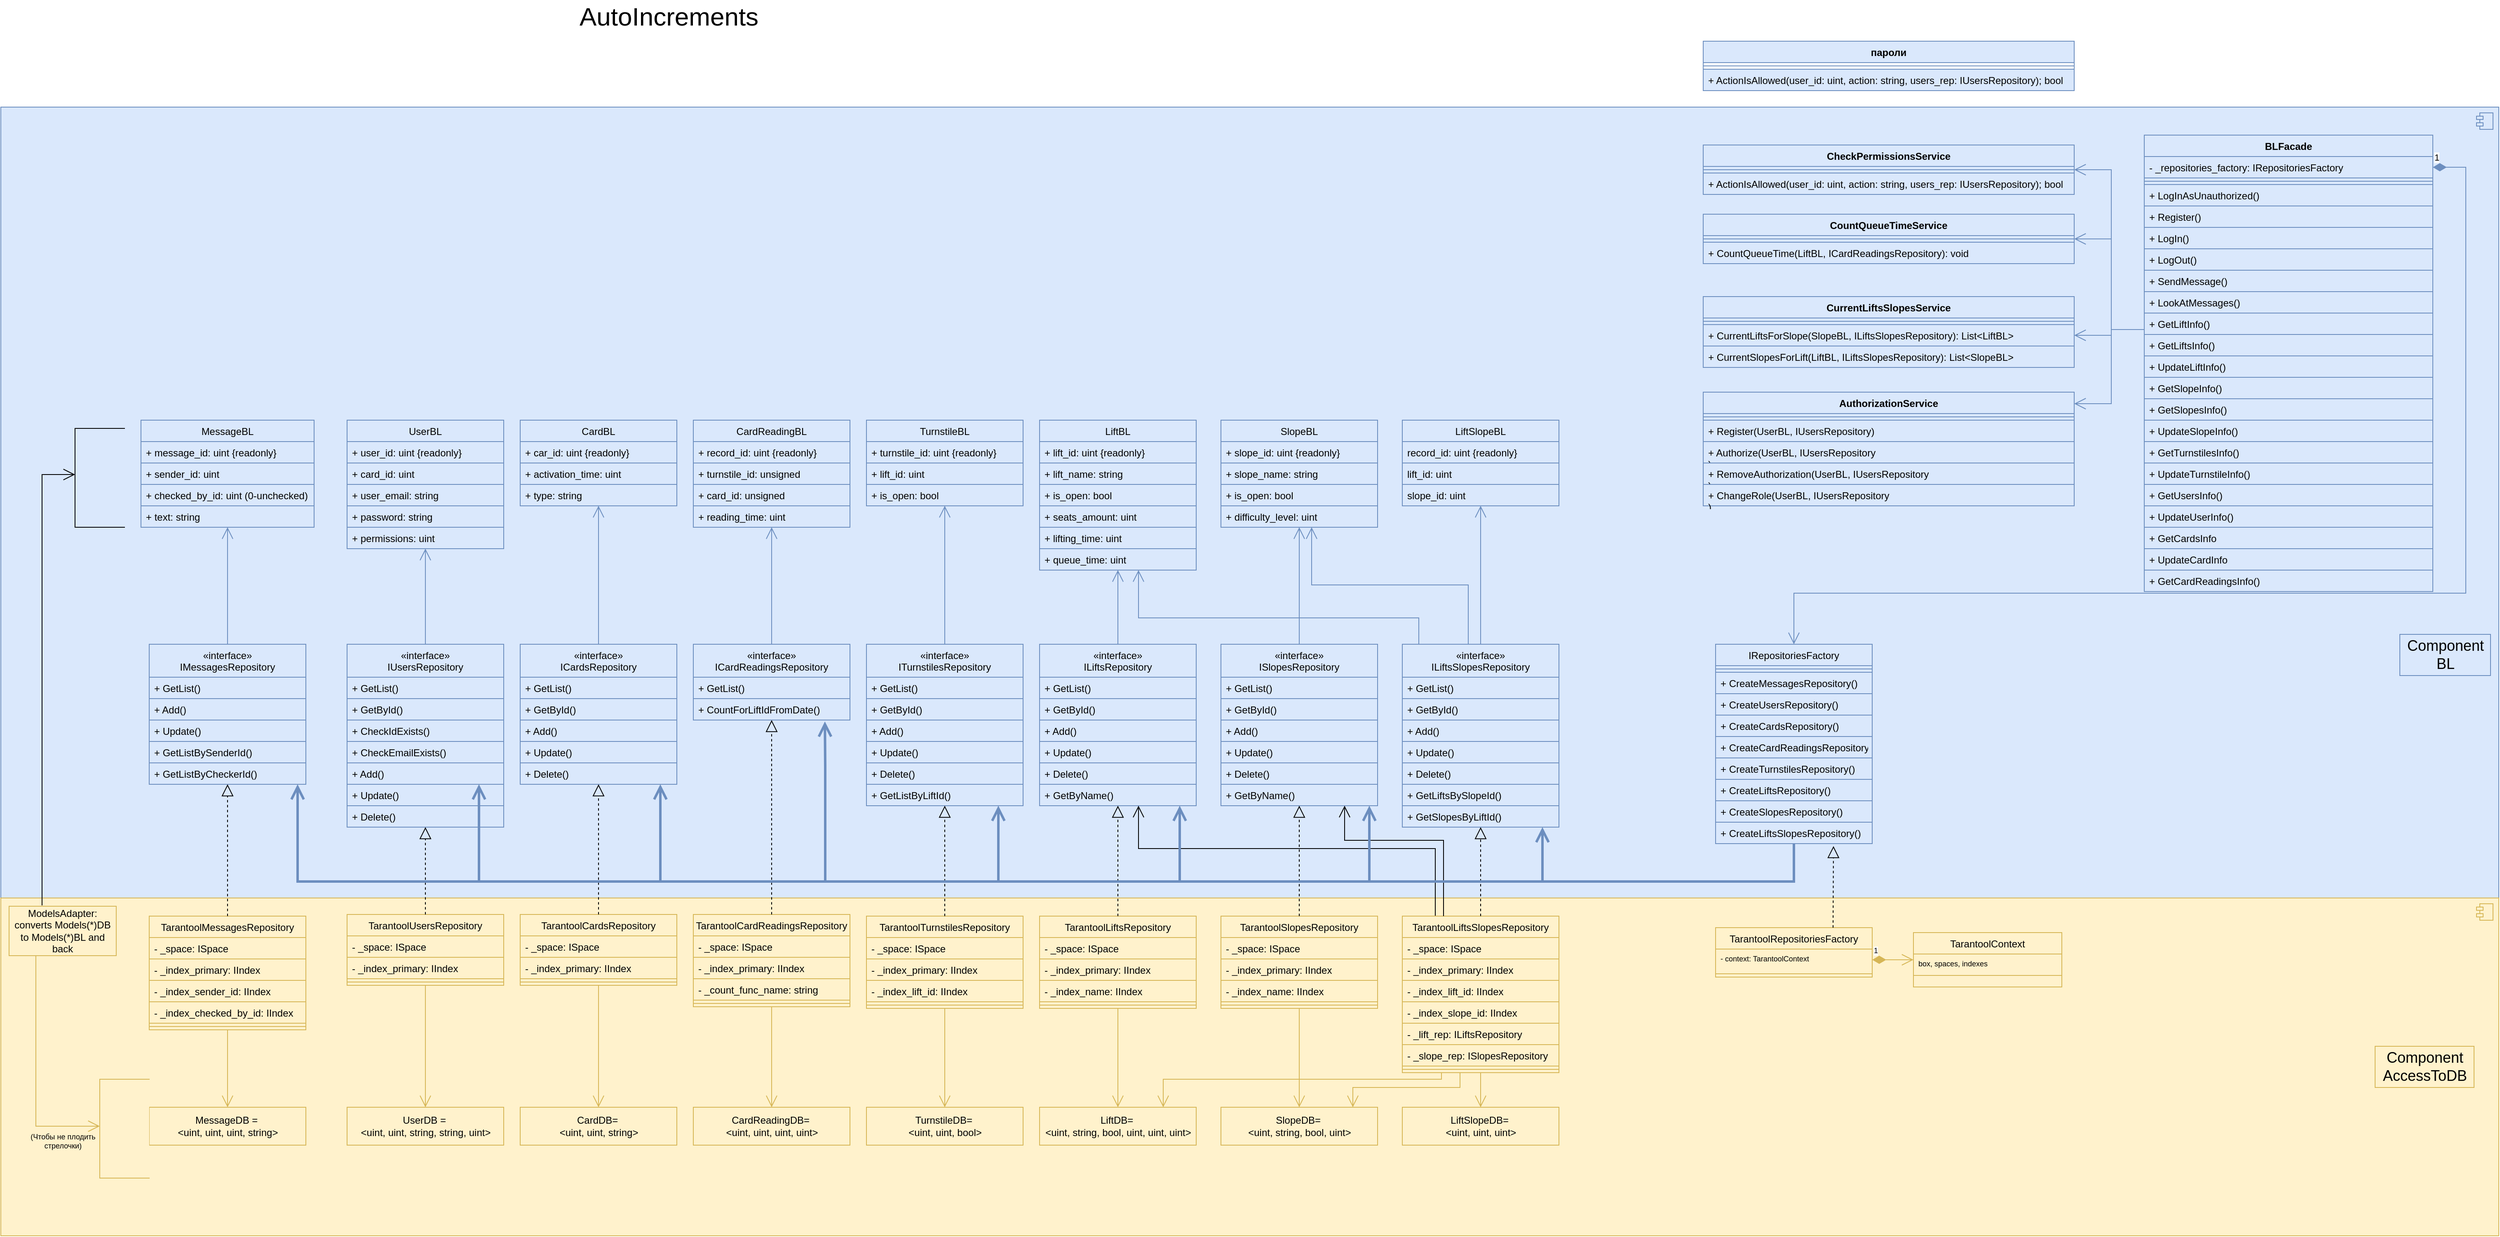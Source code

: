 <mxfile version="13.9.9" type="device"><diagram id="GbAxHkQEyQ_dzxyDIb_W" name="Страница 1"><mxGraphModel dx="3547" dy="3009" grid="1" gridSize="10" guides="1" tooltips="1" connect="1" arrows="1" fold="1" page="1" pageScale="1" pageWidth="827" pageHeight="1169" math="0" shadow="0"><root><mxCell id="0"/><mxCell id="1" parent="0"/><mxCell id="rnA-GJo-bFCqdvQftodM-11" value="" style="shape=partialRectangle;whiteSpace=wrap;html=1;bottom=1;right=1;left=1;top=0;fillColor=none;routingCenterX=-0.5;strokeWidth=1;direction=south;" parent="1" vertex="1"><mxGeometry x="-480" y="490" width="60" height="120" as="geometry"/></mxCell><mxCell id="f5IkUvE5msufXXCQr_VD-283" value="&amp;laquo;Annotation&amp;raquo;&lt;br/&gt;&lt;b&gt;Component&lt;/b&gt;" style="html=1;dropTarget=0;fontSize=12;fillColor=#dae8fc;strokeColor=#6c8ebf;" parent="1" vertex="1"><mxGeometry x="-600" y="-690" width="3030" height="960" as="geometry"/></mxCell><mxCell id="f5IkUvE5msufXXCQr_VD-284" value="" style="shape=module;jettyWidth=8;jettyHeight=4;fillColor=#dae8fc;strokeColor=#6c8ebf;" parent="f5IkUvE5msufXXCQr_VD-283" vertex="1"><mxGeometry x="1" width="20" height="20" relative="1" as="geometry"><mxPoint x="-27" y="7" as="offset"/></mxGeometry></mxCell><mxCell id="f5IkUvE5msufXXCQr_VD-176" value="" style="html=1;dropTarget=0;fillColor=#fff2cc;strokeColor=#d6b656;" parent="1" vertex="1"><mxGeometry x="-600" y="270" width="3030" height="410" as="geometry"/></mxCell><mxCell id="f5IkUvE5msufXXCQr_VD-177" value="" style="shape=module;jettyWidth=8;jettyHeight=4;fillColor=#fff2cc;strokeColor=#d6b656;" parent="f5IkUvE5msufXXCQr_VD-176" vertex="1"><mxGeometry x="1" width="20" height="20" relative="1" as="geometry"><mxPoint x="-27" y="7" as="offset"/></mxGeometry></mxCell><mxCell id="f5IkUvE5msufXXCQr_VD-1" value="UserBL" style="swimlane;fontStyle=0;childLayout=stackLayout;horizontal=1;startSize=26;fillColor=#dae8fc;horizontalStack=0;resizeParent=1;resizeParentMax=0;resizeLast=0;collapsible=1;marginBottom=0;strokeColor=#6c8ebf;" parent="1" vertex="1"><mxGeometry x="-180" y="-310" width="190" height="156" as="geometry"/></mxCell><mxCell id="f5IkUvE5msufXXCQr_VD-2" value="+ user_id: uint {readonly}" style="text;strokeColor=#6c8ebf;fillColor=#dae8fc;align=left;verticalAlign=top;spacingLeft=4;spacingRight=4;overflow=hidden;rotatable=0;points=[[0,0.5],[1,0.5]];portConstraint=eastwest;" parent="f5IkUvE5msufXXCQr_VD-1" vertex="1"><mxGeometry y="26" width="190" height="26" as="geometry"/></mxCell><mxCell id="f5IkUvE5msufXXCQr_VD-3" value="+ card_id: uint" style="text;strokeColor=#6c8ebf;fillColor=#dae8fc;align=left;verticalAlign=top;spacingLeft=4;spacingRight=4;overflow=hidden;rotatable=0;points=[[0,0.5],[1,0.5]];portConstraint=eastwest;" parent="f5IkUvE5msufXXCQr_VD-1" vertex="1"><mxGeometry y="52" width="190" height="26" as="geometry"/></mxCell><mxCell id="f5IkUvE5msufXXCQr_VD-4" value="+ user_email: string" style="text;strokeColor=#6c8ebf;fillColor=#dae8fc;align=left;verticalAlign=top;spacingLeft=4;spacingRight=4;overflow=hidden;rotatable=0;points=[[0,0.5],[1,0.5]];portConstraint=eastwest;" parent="f5IkUvE5msufXXCQr_VD-1" vertex="1"><mxGeometry y="78" width="190" height="26" as="geometry"/></mxCell><mxCell id="f5IkUvE5msufXXCQr_VD-5" value="+ password: string" style="text;strokeColor=#6c8ebf;fillColor=#dae8fc;align=left;verticalAlign=top;spacingLeft=4;spacingRight=4;overflow=hidden;rotatable=0;points=[[0,0.5],[1,0.5]];portConstraint=eastwest;" parent="f5IkUvE5msufXXCQr_VD-1" vertex="1"><mxGeometry y="104" width="190" height="26" as="geometry"/></mxCell><mxCell id="f5IkUvE5msufXXCQr_VD-6" value="+ permissions: uint" style="text;strokeColor=#6c8ebf;fillColor=#dae8fc;align=left;verticalAlign=top;spacingLeft=4;spacingRight=4;overflow=hidden;rotatable=0;points=[[0,0.5],[1,0.5]];portConstraint=eastwest;" parent="f5IkUvE5msufXXCQr_VD-1" vertex="1"><mxGeometry y="130" width="190" height="26" as="geometry"/></mxCell><mxCell id="f5IkUvE5msufXXCQr_VD-7" value="CardBL" style="swimlane;fontStyle=0;childLayout=stackLayout;horizontal=1;startSize=26;fillColor=#dae8fc;horizontalStack=0;resizeParent=1;resizeParentMax=0;resizeLast=0;collapsible=1;marginBottom=0;strokeColor=#6c8ebf;" parent="1" vertex="1"><mxGeometry x="30" y="-310" width="190" height="104" as="geometry"/></mxCell><mxCell id="f5IkUvE5msufXXCQr_VD-8" value="+ car_id: uint {readonly}" style="text;strokeColor=#6c8ebf;fillColor=#dae8fc;align=left;verticalAlign=top;spacingLeft=4;spacingRight=4;overflow=hidden;rotatable=0;points=[[0,0.5],[1,0.5]];portConstraint=eastwest;" parent="f5IkUvE5msufXXCQr_VD-7" vertex="1"><mxGeometry y="26" width="190" height="26" as="geometry"/></mxCell><mxCell id="f5IkUvE5msufXXCQr_VD-9" value="+ activation_time: uint" style="text;strokeColor=#6c8ebf;fillColor=#dae8fc;align=left;verticalAlign=top;spacingLeft=4;spacingRight=4;overflow=hidden;rotatable=0;points=[[0,0.5],[1,0.5]];portConstraint=eastwest;" parent="f5IkUvE5msufXXCQr_VD-7" vertex="1"><mxGeometry y="52" width="190" height="26" as="geometry"/></mxCell><mxCell id="f5IkUvE5msufXXCQr_VD-10" value="+ type: string" style="text;strokeColor=#6c8ebf;fillColor=#dae8fc;align=left;verticalAlign=top;spacingLeft=4;spacingRight=4;overflow=hidden;rotatable=0;points=[[0,0.5],[1,0.5]];portConstraint=eastwest;" parent="f5IkUvE5msufXXCQr_VD-7" vertex="1"><mxGeometry y="78" width="190" height="26" as="geometry"/></mxCell><mxCell id="f5IkUvE5msufXXCQr_VD-11" value="CardReadingBL" style="swimlane;fontStyle=0;childLayout=stackLayout;horizontal=1;startSize=26;fillColor=#dae8fc;horizontalStack=0;resizeParent=1;resizeParentMax=0;resizeLast=0;collapsible=1;marginBottom=0;strokeColor=#6c8ebf;" parent="1" vertex="1"><mxGeometry x="240" y="-310" width="190" height="130" as="geometry"/></mxCell><mxCell id="f5IkUvE5msufXXCQr_VD-12" value="+ record_id: uint {readonly}" style="text;strokeColor=#6c8ebf;fillColor=#dae8fc;align=left;verticalAlign=top;spacingLeft=4;spacingRight=4;overflow=hidden;rotatable=0;points=[[0,0.5],[1,0.5]];portConstraint=eastwest;" parent="f5IkUvE5msufXXCQr_VD-11" vertex="1"><mxGeometry y="26" width="190" height="26" as="geometry"/></mxCell><mxCell id="f5IkUvE5msufXXCQr_VD-13" value="+ turnstile_id: unsigned" style="text;strokeColor=#6c8ebf;fillColor=#dae8fc;align=left;verticalAlign=top;spacingLeft=4;spacingRight=4;overflow=hidden;rotatable=0;points=[[0,0.5],[1,0.5]];portConstraint=eastwest;" parent="f5IkUvE5msufXXCQr_VD-11" vertex="1"><mxGeometry y="52" width="190" height="26" as="geometry"/></mxCell><mxCell id="f5IkUvE5msufXXCQr_VD-14" value="+ card_id: unsigned" style="text;strokeColor=#6c8ebf;fillColor=#dae8fc;align=left;verticalAlign=top;spacingLeft=4;spacingRight=4;overflow=hidden;rotatable=0;points=[[0,0.5],[1,0.5]];portConstraint=eastwest;" parent="f5IkUvE5msufXXCQr_VD-11" vertex="1"><mxGeometry y="78" width="190" height="26" as="geometry"/></mxCell><mxCell id="f5IkUvE5msufXXCQr_VD-15" value="+ reading_time: uint" style="text;strokeColor=#6c8ebf;fillColor=#dae8fc;align=left;verticalAlign=top;spacingLeft=4;spacingRight=4;overflow=hidden;rotatable=0;points=[[0,0.5],[1,0.5]];portConstraint=eastwest;" parent="f5IkUvE5msufXXCQr_VD-11" vertex="1"><mxGeometry y="104" width="190" height="26" as="geometry"/></mxCell><mxCell id="f5IkUvE5msufXXCQr_VD-16" value="TurnstileBL" style="swimlane;fontStyle=0;childLayout=stackLayout;horizontal=1;startSize=26;fillColor=#dae8fc;horizontalStack=0;resizeParent=1;resizeParentMax=0;resizeLast=0;collapsible=1;marginBottom=0;strokeColor=#6c8ebf;" parent="1" vertex="1"><mxGeometry x="450" y="-310" width="190" height="104" as="geometry"/></mxCell><mxCell id="f5IkUvE5msufXXCQr_VD-17" value="+ turnstile_id: uint {readonly}" style="text;strokeColor=#6c8ebf;fillColor=#dae8fc;align=left;verticalAlign=top;spacingLeft=4;spacingRight=4;overflow=hidden;rotatable=0;points=[[0,0.5],[1,0.5]];portConstraint=eastwest;" parent="f5IkUvE5msufXXCQr_VD-16" vertex="1"><mxGeometry y="26" width="190" height="26" as="geometry"/></mxCell><mxCell id="f5IkUvE5msufXXCQr_VD-18" value="+ lift_id: uint" style="text;strokeColor=#6c8ebf;fillColor=#dae8fc;align=left;verticalAlign=top;spacingLeft=4;spacingRight=4;overflow=hidden;rotatable=0;points=[[0,0.5],[1,0.5]];portConstraint=eastwest;" parent="f5IkUvE5msufXXCQr_VD-16" vertex="1"><mxGeometry y="52" width="190" height="26" as="geometry"/></mxCell><mxCell id="f5IkUvE5msufXXCQr_VD-19" value="+ is_open: bool" style="text;strokeColor=#6c8ebf;fillColor=#dae8fc;align=left;verticalAlign=top;spacingLeft=4;spacingRight=4;overflow=hidden;rotatable=0;points=[[0,0.5],[1,0.5]];portConstraint=eastwest;" parent="f5IkUvE5msufXXCQr_VD-16" vertex="1"><mxGeometry y="78" width="190" height="26" as="geometry"/></mxCell><mxCell id="f5IkUvE5msufXXCQr_VD-20" value="LiftBL" style="swimlane;fontStyle=0;childLayout=stackLayout;horizontal=1;startSize=26;fillColor=#dae8fc;horizontalStack=0;resizeParent=1;resizeParentMax=0;resizeLast=0;collapsible=1;marginBottom=0;strokeColor=#6c8ebf;" parent="1" vertex="1"><mxGeometry x="660" y="-310" width="190" height="182" as="geometry"/></mxCell><mxCell id="f5IkUvE5msufXXCQr_VD-21" value="+ lift_id: uint {readonly}" style="text;strokeColor=#6c8ebf;fillColor=#dae8fc;align=left;verticalAlign=top;spacingLeft=4;spacingRight=4;overflow=hidden;rotatable=0;points=[[0,0.5],[1,0.5]];portConstraint=eastwest;" parent="f5IkUvE5msufXXCQr_VD-20" vertex="1"><mxGeometry y="26" width="190" height="26" as="geometry"/></mxCell><mxCell id="f5IkUvE5msufXXCQr_VD-22" value="+ lift_name: string" style="text;strokeColor=#6c8ebf;fillColor=#dae8fc;align=left;verticalAlign=top;spacingLeft=4;spacingRight=4;overflow=hidden;rotatable=0;points=[[0,0.5],[1,0.5]];portConstraint=eastwest;" parent="f5IkUvE5msufXXCQr_VD-20" vertex="1"><mxGeometry y="52" width="190" height="26" as="geometry"/></mxCell><mxCell id="f5IkUvE5msufXXCQr_VD-23" value="+ is_open: bool" style="text;strokeColor=#6c8ebf;fillColor=#dae8fc;align=left;verticalAlign=top;spacingLeft=4;spacingRight=4;overflow=hidden;rotatable=0;points=[[0,0.5],[1,0.5]];portConstraint=eastwest;" parent="f5IkUvE5msufXXCQr_VD-20" vertex="1"><mxGeometry y="78" width="190" height="26" as="geometry"/></mxCell><mxCell id="f5IkUvE5msufXXCQr_VD-24" value="+ seats_amount: uint" style="text;strokeColor=#6c8ebf;fillColor=#dae8fc;align=left;verticalAlign=top;spacingLeft=4;spacingRight=4;overflow=hidden;rotatable=0;points=[[0,0.5],[1,0.5]];portConstraint=eastwest;" parent="f5IkUvE5msufXXCQr_VD-20" vertex="1"><mxGeometry y="104" width="190" height="26" as="geometry"/></mxCell><mxCell id="f5IkUvE5msufXXCQr_VD-25" value="+ lifting_time: uint" style="text;strokeColor=#6c8ebf;fillColor=#dae8fc;align=left;verticalAlign=top;spacingLeft=4;spacingRight=4;overflow=hidden;rotatable=0;points=[[0,0.5],[1,0.5]];portConstraint=eastwest;" parent="f5IkUvE5msufXXCQr_VD-20" vertex="1"><mxGeometry y="130" width="190" height="26" as="geometry"/></mxCell><mxCell id="f5IkUvE5msufXXCQr_VD-26" value="+ queue_time: uint" style="text;strokeColor=#6c8ebf;fillColor=#dae8fc;align=left;verticalAlign=top;spacingLeft=4;spacingRight=4;overflow=hidden;rotatable=0;points=[[0,0.5],[1,0.5]];portConstraint=eastwest;" parent="f5IkUvE5msufXXCQr_VD-20" vertex="1"><mxGeometry y="156" width="190" height="26" as="geometry"/></mxCell><mxCell id="f5IkUvE5msufXXCQr_VD-27" value="SlopeBL" style="swimlane;fontStyle=0;childLayout=stackLayout;horizontal=1;startSize=26;fillColor=#dae8fc;horizontalStack=0;resizeParent=1;resizeParentMax=0;resizeLast=0;collapsible=1;marginBottom=0;strokeColor=#6c8ebf;" parent="1" vertex="1"><mxGeometry x="880" y="-310" width="190" height="130" as="geometry"/></mxCell><mxCell id="f5IkUvE5msufXXCQr_VD-28" value="+ slope_id: uint {readonly}" style="text;strokeColor=#6c8ebf;fillColor=#dae8fc;align=left;verticalAlign=top;spacingLeft=4;spacingRight=4;overflow=hidden;rotatable=0;points=[[0,0.5],[1,0.5]];portConstraint=eastwest;" parent="f5IkUvE5msufXXCQr_VD-27" vertex="1"><mxGeometry y="26" width="190" height="26" as="geometry"/></mxCell><mxCell id="f5IkUvE5msufXXCQr_VD-29" value="+ slope_name: string" style="text;strokeColor=#6c8ebf;fillColor=#dae8fc;align=left;verticalAlign=top;spacingLeft=4;spacingRight=4;overflow=hidden;rotatable=0;points=[[0,0.5],[1,0.5]];portConstraint=eastwest;" parent="f5IkUvE5msufXXCQr_VD-27" vertex="1"><mxGeometry y="52" width="190" height="26" as="geometry"/></mxCell><mxCell id="f5IkUvE5msufXXCQr_VD-30" value="+ is_open: bool" style="text;strokeColor=#6c8ebf;fillColor=#dae8fc;align=left;verticalAlign=top;spacingLeft=4;spacingRight=4;overflow=hidden;rotatable=0;points=[[0,0.5],[1,0.5]];portConstraint=eastwest;" parent="f5IkUvE5msufXXCQr_VD-27" vertex="1"><mxGeometry y="78" width="190" height="26" as="geometry"/></mxCell><mxCell id="f5IkUvE5msufXXCQr_VD-31" value="+ difficulty_level: uint" style="text;strokeColor=#6c8ebf;fillColor=#dae8fc;align=left;verticalAlign=top;spacingLeft=4;spacingRight=4;overflow=hidden;rotatable=0;points=[[0,0.5],[1,0.5]];portConstraint=eastwest;" parent="f5IkUvE5msufXXCQr_VD-27" vertex="1"><mxGeometry y="104" width="190" height="26" as="geometry"/></mxCell><mxCell id="f5IkUvE5msufXXCQr_VD-32" value="LiftSlopeBL" style="swimlane;fontStyle=0;childLayout=stackLayout;horizontal=1;startSize=26;fillColor=#dae8fc;horizontalStack=0;resizeParent=1;resizeParentMax=0;resizeLast=0;collapsible=1;marginBottom=0;strokeColor=#6c8ebf;" parent="1" vertex="1"><mxGeometry x="1100" y="-310" width="190" height="104" as="geometry"/></mxCell><mxCell id="f5IkUvE5msufXXCQr_VD-33" value="record_id: uint {readonly}" style="text;strokeColor=#6c8ebf;fillColor=#dae8fc;align=left;verticalAlign=top;spacingLeft=4;spacingRight=4;overflow=hidden;rotatable=0;points=[[0,0.5],[1,0.5]];portConstraint=eastwest;" parent="f5IkUvE5msufXXCQr_VD-32" vertex="1"><mxGeometry y="26" width="190" height="26" as="geometry"/></mxCell><mxCell id="f5IkUvE5msufXXCQr_VD-34" value="lift_id: uint" style="text;strokeColor=#6c8ebf;fillColor=#dae8fc;align=left;verticalAlign=top;spacingLeft=4;spacingRight=4;overflow=hidden;rotatable=0;points=[[0,0.5],[1,0.5]];portConstraint=eastwest;" parent="f5IkUvE5msufXXCQr_VD-32" vertex="1"><mxGeometry y="52" width="190" height="26" as="geometry"/></mxCell><mxCell id="f5IkUvE5msufXXCQr_VD-35" value="slope_id: uint" style="text;strokeColor=#6c8ebf;fillColor=#dae8fc;align=left;verticalAlign=top;spacingLeft=4;spacingRight=4;overflow=hidden;rotatable=0;points=[[0,0.5],[1,0.5]];portConstraint=eastwest;" parent="f5IkUvE5msufXXCQr_VD-32" vertex="1"><mxGeometry y="78" width="190" height="26" as="geometry"/></mxCell><mxCell id="f5IkUvE5msufXXCQr_VD-36" value="«interface»&#10;IUsersRepository" style="swimlane;fontStyle=0;childLayout=stackLayout;horizontal=1;startSize=40;horizontalStack=0;resizeParent=1;resizeParentMax=0;resizeLast=0;collapsible=1;marginBottom=0;backgroundOutline=0;fillColor=#dae8fc;strokeColor=#6c8ebf;" parent="1" vertex="1"><mxGeometry x="-180" y="-38" width="190" height="222" as="geometry"/></mxCell><mxCell id="f5IkUvE5msufXXCQr_VD-37" value="+ GetList()" style="text;align=left;verticalAlign=top;spacingLeft=4;spacingRight=4;overflow=hidden;rotatable=0;points=[[0,0.5],[1,0.5]];portConstraint=eastwest;backgroundOutline=0;fillColor=#dae8fc;strokeColor=#6c8ebf;" parent="f5IkUvE5msufXXCQr_VD-36" vertex="1"><mxGeometry y="40" width="190" height="26" as="geometry"/></mxCell><mxCell id="f5IkUvE5msufXXCQr_VD-38" value="+ GetById()" style="text;align=left;verticalAlign=top;spacingLeft=4;spacingRight=4;overflow=hidden;rotatable=0;points=[[0,0.5],[1,0.5]];portConstraint=eastwest;backgroundOutline=0;fillColor=#dae8fc;strokeColor=#6c8ebf;" parent="f5IkUvE5msufXXCQr_VD-36" vertex="1"><mxGeometry y="66" width="190" height="26" as="geometry"/></mxCell><mxCell id="CI7nk4xntMkpr2So21n4-11" value="+ CheckIdExists()" style="text;align=left;verticalAlign=top;spacingLeft=4;spacingRight=4;overflow=hidden;rotatable=0;points=[[0,0.5],[1,0.5]];portConstraint=eastwest;backgroundOutline=0;fillColor=#dae8fc;strokeColor=#6c8ebf;" vertex="1" parent="f5IkUvE5msufXXCQr_VD-36"><mxGeometry y="92" width="190" height="26" as="geometry"/></mxCell><mxCell id="CI7nk4xntMkpr2So21n4-15" value="+ CheckEmailExists()" style="text;align=left;verticalAlign=top;spacingLeft=4;spacingRight=4;overflow=hidden;rotatable=0;points=[[0,0.5],[1,0.5]];portConstraint=eastwest;backgroundOutline=0;fillColor=#dae8fc;strokeColor=#6c8ebf;" vertex="1" parent="f5IkUvE5msufXXCQr_VD-36"><mxGeometry y="118" width="190" height="26" as="geometry"/></mxCell><mxCell id="f5IkUvE5msufXXCQr_VD-39" value="+ Add()" style="text;align=left;verticalAlign=top;spacingLeft=4;spacingRight=4;overflow=hidden;rotatable=0;points=[[0,0.5],[1,0.5]];portConstraint=eastwest;backgroundOutline=0;fillColor=#dae8fc;strokeColor=#6c8ebf;" parent="f5IkUvE5msufXXCQr_VD-36" vertex="1"><mxGeometry y="144" width="190" height="26" as="geometry"/></mxCell><mxCell id="f5IkUvE5msufXXCQr_VD-40" value="+ Update()" style="text;align=left;verticalAlign=top;spacingLeft=4;spacingRight=4;overflow=hidden;rotatable=0;points=[[0,0.5],[1,0.5]];portConstraint=eastwest;backgroundOutline=0;fillColor=#dae8fc;strokeColor=#6c8ebf;" parent="f5IkUvE5msufXXCQr_VD-36" vertex="1"><mxGeometry y="170" width="190" height="26" as="geometry"/></mxCell><mxCell id="f5IkUvE5msufXXCQr_VD-41" value="+ Delete()" style="text;align=left;verticalAlign=top;spacingLeft=4;spacingRight=4;overflow=hidden;rotatable=0;points=[[0,0.5],[1,0.5]];portConstraint=eastwest;backgroundOutline=0;fillColor=#dae8fc;strokeColor=#6c8ebf;" parent="f5IkUvE5msufXXCQr_VD-36" vertex="1"><mxGeometry y="196" width="190" height="26" as="geometry"/></mxCell><mxCell id="f5IkUvE5msufXXCQr_VD-42" style="edgeStyle=orthogonalEdgeStyle;rounded=0;orthogonalLoop=1;jettySize=auto;html=1;endArrow=open;endFill=0;endSize=12;fillColor=#dae8fc;strokeColor=#6c8ebf;" parent="1" source="f5IkUvE5msufXXCQr_VD-43" target="f5IkUvE5msufXXCQr_VD-7" edge="1"><mxGeometry relative="1" as="geometry"/></mxCell><mxCell id="f5IkUvE5msufXXCQr_VD-43" value="«interface»&#10;ICardsRepository" style="swimlane;fontStyle=0;childLayout=stackLayout;horizontal=1;startSize=40;horizontalStack=0;resizeParent=1;resizeParentMax=0;resizeLast=0;collapsible=1;marginBottom=0;backgroundOutline=0;fillColor=#dae8fc;strokeColor=#6c8ebf;" parent="1" vertex="1"><mxGeometry x="30" y="-38" width="190" height="170" as="geometry"/></mxCell><mxCell id="f5IkUvE5msufXXCQr_VD-44" value="+ GetList()" style="text;align=left;verticalAlign=top;spacingLeft=4;spacingRight=4;overflow=hidden;rotatable=0;points=[[0,0.5],[1,0.5]];portConstraint=eastwest;backgroundOutline=0;fillColor=#dae8fc;strokeColor=#6c8ebf;" parent="f5IkUvE5msufXXCQr_VD-43" vertex="1"><mxGeometry y="40" width="190" height="26" as="geometry"/></mxCell><mxCell id="f5IkUvE5msufXXCQr_VD-45" value="+ GetById()" style="text;align=left;verticalAlign=top;spacingLeft=4;spacingRight=4;overflow=hidden;rotatable=0;points=[[0,0.5],[1,0.5]];portConstraint=eastwest;backgroundOutline=0;fillColor=#dae8fc;strokeColor=#6c8ebf;" parent="f5IkUvE5msufXXCQr_VD-43" vertex="1"><mxGeometry y="66" width="190" height="26" as="geometry"/></mxCell><mxCell id="f5IkUvE5msufXXCQr_VD-46" value="+ Add()" style="text;align=left;verticalAlign=top;spacingLeft=4;spacingRight=4;overflow=hidden;rotatable=0;points=[[0,0.5],[1,0.5]];portConstraint=eastwest;backgroundOutline=0;fillColor=#dae8fc;strokeColor=#6c8ebf;" parent="f5IkUvE5msufXXCQr_VD-43" vertex="1"><mxGeometry y="92" width="190" height="26" as="geometry"/></mxCell><mxCell id="f5IkUvE5msufXXCQr_VD-47" value="+ Update()" style="text;align=left;verticalAlign=top;spacingLeft=4;spacingRight=4;overflow=hidden;rotatable=0;points=[[0,0.5],[1,0.5]];portConstraint=eastwest;backgroundOutline=0;fillColor=#dae8fc;strokeColor=#6c8ebf;" parent="f5IkUvE5msufXXCQr_VD-43" vertex="1"><mxGeometry y="118" width="190" height="26" as="geometry"/></mxCell><mxCell id="f5IkUvE5msufXXCQr_VD-48" value="+ Delete()" style="text;align=left;verticalAlign=top;spacingLeft=4;spacingRight=4;overflow=hidden;rotatable=0;points=[[0,0.5],[1,0.5]];portConstraint=eastwest;backgroundOutline=0;fillColor=#dae8fc;strokeColor=#6c8ebf;" parent="f5IkUvE5msufXXCQr_VD-43" vertex="1"><mxGeometry y="144" width="190" height="26" as="geometry"/></mxCell><mxCell id="f5IkUvE5msufXXCQr_VD-49" value="«interface»&#10;ICardReadingsRepository" style="swimlane;fontStyle=0;childLayout=stackLayout;horizontal=1;startSize=40;horizontalStack=0;resizeParent=1;resizeParentMax=0;resizeLast=0;collapsible=1;marginBottom=0;backgroundOutline=0;fillColor=#dae8fc;strokeColor=#6c8ebf;" parent="1" vertex="1"><mxGeometry x="240" y="-38" width="190" height="92" as="geometry"/></mxCell><mxCell id="f5IkUvE5msufXXCQr_VD-50" value="+ GetList()" style="text;align=left;verticalAlign=top;spacingLeft=4;spacingRight=4;overflow=hidden;rotatable=0;points=[[0,0.5],[1,0.5]];portConstraint=eastwest;backgroundOutline=0;fillColor=#dae8fc;strokeColor=#6c8ebf;" parent="f5IkUvE5msufXXCQr_VD-49" vertex="1"><mxGeometry y="40" width="190" height="26" as="geometry"/></mxCell><mxCell id="f5IkUvE5msufXXCQr_VD-52" value="+ CountForLiftIdFromDate()" style="text;align=left;verticalAlign=top;spacingLeft=4;spacingRight=4;overflow=hidden;rotatable=0;points=[[0,0.5],[1,0.5]];portConstraint=eastwest;backgroundOutline=0;fillColor=#dae8fc;strokeColor=#6c8ebf;" parent="f5IkUvE5msufXXCQr_VD-49" vertex="1"><mxGeometry y="66" width="190" height="26" as="geometry"/></mxCell><mxCell id="f5IkUvE5msufXXCQr_VD-56" style="edgeStyle=orthogonalEdgeStyle;rounded=0;orthogonalLoop=1;jettySize=auto;html=1;exitX=0.5;exitY=0;exitDx=0;exitDy=0;endArrow=open;endFill=0;endSize=12;fillColor=#dae8fc;strokeColor=#6c8ebf;" parent="1" source="f5IkUvE5msufXXCQr_VD-57" target="f5IkUvE5msufXXCQr_VD-16" edge="1"><mxGeometry relative="1" as="geometry"/></mxCell><mxCell id="f5IkUvE5msufXXCQr_VD-57" value="«interface»&#10;ITurnstilesRepository" style="swimlane;fontStyle=0;childLayout=stackLayout;horizontal=1;startSize=40;horizontalStack=0;resizeParent=1;resizeParentMax=0;resizeLast=0;collapsible=1;marginBottom=0;backgroundOutline=0;fillColor=#dae8fc;strokeColor=#6c8ebf;" parent="1" vertex="1"><mxGeometry x="450" y="-38" width="190" height="196" as="geometry"/></mxCell><mxCell id="f5IkUvE5msufXXCQr_VD-58" value="+ GetList()" style="text;align=left;verticalAlign=top;spacingLeft=4;spacingRight=4;overflow=hidden;rotatable=0;points=[[0,0.5],[1,0.5]];portConstraint=eastwest;backgroundOutline=0;fillColor=#dae8fc;strokeColor=#6c8ebf;" parent="f5IkUvE5msufXXCQr_VD-57" vertex="1"><mxGeometry y="40" width="190" height="26" as="geometry"/></mxCell><mxCell id="f5IkUvE5msufXXCQr_VD-59" value="+ GetById()" style="text;align=left;verticalAlign=top;spacingLeft=4;spacingRight=4;overflow=hidden;rotatable=0;points=[[0,0.5],[1,0.5]];portConstraint=eastwest;backgroundOutline=0;fillColor=#dae8fc;strokeColor=#6c8ebf;" parent="f5IkUvE5msufXXCQr_VD-57" vertex="1"><mxGeometry y="66" width="190" height="26" as="geometry"/></mxCell><mxCell id="f5IkUvE5msufXXCQr_VD-61" value="+ Add()" style="text;align=left;verticalAlign=top;spacingLeft=4;spacingRight=4;overflow=hidden;rotatable=0;points=[[0,0.5],[1,0.5]];portConstraint=eastwest;backgroundOutline=0;fillColor=#dae8fc;strokeColor=#6c8ebf;" parent="f5IkUvE5msufXXCQr_VD-57" vertex="1"><mxGeometry y="92" width="190" height="26" as="geometry"/></mxCell><mxCell id="f5IkUvE5msufXXCQr_VD-62" value="+ Update()" style="text;align=left;verticalAlign=top;spacingLeft=4;spacingRight=4;overflow=hidden;rotatable=0;points=[[0,0.5],[1,0.5]];portConstraint=eastwest;backgroundOutline=0;fillColor=#dae8fc;strokeColor=#6c8ebf;" parent="f5IkUvE5msufXXCQr_VD-57" vertex="1"><mxGeometry y="118" width="190" height="26" as="geometry"/></mxCell><mxCell id="f5IkUvE5msufXXCQr_VD-63" value="+ Delete()" style="text;align=left;verticalAlign=top;spacingLeft=4;spacingRight=4;overflow=hidden;rotatable=0;points=[[0,0.5],[1,0.5]];portConstraint=eastwest;backgroundOutline=0;fillColor=#dae8fc;strokeColor=#6c8ebf;" parent="f5IkUvE5msufXXCQr_VD-57" vertex="1"><mxGeometry y="144" width="190" height="26" as="geometry"/></mxCell><mxCell id="f5IkUvE5msufXXCQr_VD-60" value="+ GetListByLiftId()" style="text;align=left;verticalAlign=top;spacingLeft=4;spacingRight=4;overflow=hidden;rotatable=0;points=[[0,0.5],[1,0.5]];portConstraint=eastwest;backgroundOutline=0;fillColor=#dae8fc;strokeColor=#6c8ebf;" parent="f5IkUvE5msufXXCQr_VD-57" vertex="1"><mxGeometry y="170" width="190" height="26" as="geometry"/></mxCell><mxCell id="f5IkUvE5msufXXCQr_VD-64" style="edgeStyle=orthogonalEdgeStyle;rounded=0;orthogonalLoop=1;jettySize=auto;html=1;exitX=0.5;exitY=0;exitDx=0;exitDy=0;endArrow=open;endFill=0;endSize=12;fillColor=#dae8fc;strokeColor=#6c8ebf;" parent="1" source="f5IkUvE5msufXXCQr_VD-65" target="f5IkUvE5msufXXCQr_VD-20" edge="1"><mxGeometry relative="1" as="geometry"/></mxCell><mxCell id="f5IkUvE5msufXXCQr_VD-65" value="«interface»&#10;ILiftsRepository" style="swimlane;fontStyle=0;childLayout=stackLayout;horizontal=1;startSize=40;horizontalStack=0;resizeParent=1;resizeParentMax=0;resizeLast=0;collapsible=1;marginBottom=0;backgroundOutline=0;fillColor=#dae8fc;strokeColor=#6c8ebf;" parent="1" vertex="1"><mxGeometry x="660" y="-38" width="190" height="196" as="geometry"/></mxCell><mxCell id="f5IkUvE5msufXXCQr_VD-66" value="+ GetList()" style="text;align=left;verticalAlign=top;spacingLeft=4;spacingRight=4;overflow=hidden;rotatable=0;points=[[0,0.5],[1,0.5]];portConstraint=eastwest;backgroundOutline=0;fillColor=#dae8fc;strokeColor=#6c8ebf;" parent="f5IkUvE5msufXXCQr_VD-65" vertex="1"><mxGeometry y="40" width="190" height="26" as="geometry"/></mxCell><mxCell id="f5IkUvE5msufXXCQr_VD-67" value="+ GetById()" style="text;align=left;verticalAlign=top;spacingLeft=4;spacingRight=4;overflow=hidden;rotatable=0;points=[[0,0.5],[1,0.5]];portConstraint=eastwest;backgroundOutline=0;fillColor=#dae8fc;strokeColor=#6c8ebf;" parent="f5IkUvE5msufXXCQr_VD-65" vertex="1"><mxGeometry y="66" width="190" height="26" as="geometry"/></mxCell><mxCell id="f5IkUvE5msufXXCQr_VD-69" value="+ Add()" style="text;align=left;verticalAlign=top;spacingLeft=4;spacingRight=4;overflow=hidden;rotatable=0;points=[[0,0.5],[1,0.5]];portConstraint=eastwest;backgroundOutline=0;fillColor=#dae8fc;strokeColor=#6c8ebf;" parent="f5IkUvE5msufXXCQr_VD-65" vertex="1"><mxGeometry y="92" width="190" height="26" as="geometry"/></mxCell><mxCell id="f5IkUvE5msufXXCQr_VD-70" value="+ Update()" style="text;align=left;verticalAlign=top;spacingLeft=4;spacingRight=4;overflow=hidden;rotatable=0;points=[[0,0.5],[1,0.5]];portConstraint=eastwest;backgroundOutline=0;fillColor=#dae8fc;strokeColor=#6c8ebf;" parent="f5IkUvE5msufXXCQr_VD-65" vertex="1"><mxGeometry y="118" width="190" height="26" as="geometry"/></mxCell><mxCell id="f5IkUvE5msufXXCQr_VD-71" value="+ Delete()" style="text;align=left;verticalAlign=top;spacingLeft=4;spacingRight=4;overflow=hidden;rotatable=0;points=[[0,0.5],[1,0.5]];portConstraint=eastwest;backgroundOutline=0;fillColor=#dae8fc;strokeColor=#6c8ebf;" parent="f5IkUvE5msufXXCQr_VD-65" vertex="1"><mxGeometry y="144" width="190" height="26" as="geometry"/></mxCell><mxCell id="f5IkUvE5msufXXCQr_VD-68" value="+ GetByName()" style="text;align=left;verticalAlign=top;spacingLeft=4;spacingRight=4;overflow=hidden;rotatable=0;points=[[0,0.5],[1,0.5]];portConstraint=eastwest;backgroundOutline=0;fillColor=#dae8fc;strokeColor=#6c8ebf;" parent="f5IkUvE5msufXXCQr_VD-65" vertex="1"><mxGeometry y="170" width="190" height="26" as="geometry"/></mxCell><mxCell id="f5IkUvE5msufXXCQr_VD-72" style="edgeStyle=orthogonalEdgeStyle;rounded=0;orthogonalLoop=1;jettySize=auto;html=1;endArrow=open;endFill=0;endSize=12;fillColor=#dae8fc;strokeColor=#6c8ebf;" parent="1" source="f5IkUvE5msufXXCQr_VD-73" target="f5IkUvE5msufXXCQr_VD-27" edge="1"><mxGeometry relative="1" as="geometry"/></mxCell><mxCell id="f5IkUvE5msufXXCQr_VD-73" value="«interface»&#10;ISlopesRepository" style="swimlane;fontStyle=0;childLayout=stackLayout;horizontal=1;startSize=40;horizontalStack=0;resizeParent=1;resizeParentMax=0;resizeLast=0;collapsible=1;marginBottom=0;backgroundOutline=0;fillColor=#dae8fc;strokeColor=#6c8ebf;" parent="1" vertex="1"><mxGeometry x="880" y="-38" width="190" height="196" as="geometry"/></mxCell><mxCell id="f5IkUvE5msufXXCQr_VD-74" value="+ GetList()" style="text;align=left;verticalAlign=top;spacingLeft=4;spacingRight=4;overflow=hidden;rotatable=0;points=[[0,0.5],[1,0.5]];portConstraint=eastwest;backgroundOutline=0;fillColor=#dae8fc;strokeColor=#6c8ebf;" parent="f5IkUvE5msufXXCQr_VD-73" vertex="1"><mxGeometry y="40" width="190" height="26" as="geometry"/></mxCell><mxCell id="f5IkUvE5msufXXCQr_VD-75" value="+ GetById()" style="text;align=left;verticalAlign=top;spacingLeft=4;spacingRight=4;overflow=hidden;rotatable=0;points=[[0,0.5],[1,0.5]];portConstraint=eastwest;backgroundOutline=0;fillColor=#dae8fc;strokeColor=#6c8ebf;" parent="f5IkUvE5msufXXCQr_VD-73" vertex="1"><mxGeometry y="66" width="190" height="26" as="geometry"/></mxCell><mxCell id="f5IkUvE5msufXXCQr_VD-77" value="+ Add()" style="text;align=left;verticalAlign=top;spacingLeft=4;spacingRight=4;overflow=hidden;rotatable=0;points=[[0,0.5],[1,0.5]];portConstraint=eastwest;backgroundOutline=0;fillColor=#dae8fc;strokeColor=#6c8ebf;" parent="f5IkUvE5msufXXCQr_VD-73" vertex="1"><mxGeometry y="92" width="190" height="26" as="geometry"/></mxCell><mxCell id="f5IkUvE5msufXXCQr_VD-78" value="+ Update()" style="text;align=left;verticalAlign=top;spacingLeft=4;spacingRight=4;overflow=hidden;rotatable=0;points=[[0,0.5],[1,0.5]];portConstraint=eastwest;backgroundOutline=0;fillColor=#dae8fc;strokeColor=#6c8ebf;" parent="f5IkUvE5msufXXCQr_VD-73" vertex="1"><mxGeometry y="118" width="190" height="26" as="geometry"/></mxCell><mxCell id="f5IkUvE5msufXXCQr_VD-79" value="+ Delete()" style="text;align=left;verticalAlign=top;spacingLeft=4;spacingRight=4;overflow=hidden;rotatable=0;points=[[0,0.5],[1,0.5]];portConstraint=eastwest;backgroundOutline=0;fillColor=#dae8fc;strokeColor=#6c8ebf;" parent="f5IkUvE5msufXXCQr_VD-73" vertex="1"><mxGeometry y="144" width="190" height="26" as="geometry"/></mxCell><mxCell id="f5IkUvE5msufXXCQr_VD-76" value="+ GetByName()" style="text;align=left;verticalAlign=top;spacingLeft=4;spacingRight=4;overflow=hidden;rotatable=0;points=[[0,0.5],[1,0.5]];portConstraint=eastwest;backgroundOutline=0;fillColor=#dae8fc;strokeColor=#6c8ebf;" parent="f5IkUvE5msufXXCQr_VD-73" vertex="1"><mxGeometry y="170" width="190" height="26" as="geometry"/></mxCell><mxCell id="f5IkUvE5msufXXCQr_VD-80" style="edgeStyle=orthogonalEdgeStyle;rounded=0;orthogonalLoop=1;jettySize=auto;html=1;endArrow=open;endFill=0;endSize=12;fillColor=#dae8fc;strokeColor=#6c8ebf;" parent="1" source="f5IkUvE5msufXXCQr_VD-83" target="f5IkUvE5msufXXCQr_VD-32" edge="1"><mxGeometry relative="1" as="geometry"/></mxCell><mxCell id="f5IkUvE5msufXXCQr_VD-81" style="edgeStyle=orthogonalEdgeStyle;rounded=0;orthogonalLoop=1;jettySize=auto;html=1;endArrow=open;endFill=0;endSize=12;fillColor=#dae8fc;strokeColor=#6c8ebf;" parent="1" source="f5IkUvE5msufXXCQr_VD-83" target="f5IkUvE5msufXXCQr_VD-27" edge="1"><mxGeometry relative="1" as="geometry"><Array as="points"><mxPoint x="1180" y="-110"/><mxPoint x="990" y="-110"/></Array></mxGeometry></mxCell><mxCell id="f5IkUvE5msufXXCQr_VD-82" style="edgeStyle=orthogonalEdgeStyle;rounded=0;orthogonalLoop=1;jettySize=auto;html=1;endArrow=open;endFill=0;endSize=12;fillColor=#dae8fc;strokeColor=#6c8ebf;" parent="1" source="f5IkUvE5msufXXCQr_VD-83" target="f5IkUvE5msufXXCQr_VD-20" edge="1"><mxGeometry relative="1" as="geometry"><Array as="points"><mxPoint x="1120" y="-70"/><mxPoint x="780" y="-70"/></Array></mxGeometry></mxCell><mxCell id="f5IkUvE5msufXXCQr_VD-83" value="«interface»&#10;ILiftsSlopesRepository" style="swimlane;fontStyle=0;childLayout=stackLayout;horizontal=1;startSize=40;horizontalStack=0;resizeParent=1;resizeParentMax=0;resizeLast=0;collapsible=1;marginBottom=0;backgroundOutline=0;fillColor=#dae8fc;strokeColor=#6c8ebf;" parent="1" vertex="1"><mxGeometry x="1100" y="-38" width="190" height="222" as="geometry"/></mxCell><mxCell id="f5IkUvE5msufXXCQr_VD-84" value="+ GetList()" style="text;align=left;verticalAlign=top;spacingLeft=4;spacingRight=4;overflow=hidden;rotatable=0;points=[[0,0.5],[1,0.5]];portConstraint=eastwest;backgroundOutline=0;fillColor=#dae8fc;strokeColor=#6c8ebf;" parent="f5IkUvE5msufXXCQr_VD-83" vertex="1"><mxGeometry y="40" width="190" height="26" as="geometry"/></mxCell><mxCell id="f5IkUvE5msufXXCQr_VD-85" value="+ GetById()" style="text;align=left;verticalAlign=top;spacingLeft=4;spacingRight=4;overflow=hidden;rotatable=0;points=[[0,0.5],[1,0.5]];portConstraint=eastwest;backgroundOutline=0;fillColor=#dae8fc;strokeColor=#6c8ebf;" parent="f5IkUvE5msufXXCQr_VD-83" vertex="1"><mxGeometry y="66" width="190" height="26" as="geometry"/></mxCell><mxCell id="f5IkUvE5msufXXCQr_VD-88" value="+ Add()" style="text;align=left;verticalAlign=top;spacingLeft=4;spacingRight=4;overflow=hidden;rotatable=0;points=[[0,0.5],[1,0.5]];portConstraint=eastwest;backgroundOutline=0;fillColor=#dae8fc;strokeColor=#6c8ebf;" parent="f5IkUvE5msufXXCQr_VD-83" vertex="1"><mxGeometry y="92" width="190" height="26" as="geometry"/></mxCell><mxCell id="f5IkUvE5msufXXCQr_VD-89" value="+ Update()" style="text;align=left;verticalAlign=top;spacingLeft=4;spacingRight=4;overflow=hidden;rotatable=0;points=[[0,0.5],[1,0.5]];portConstraint=eastwest;backgroundOutline=0;fillColor=#dae8fc;strokeColor=#6c8ebf;" parent="f5IkUvE5msufXXCQr_VD-83" vertex="1"><mxGeometry y="118" width="190" height="26" as="geometry"/></mxCell><mxCell id="f5IkUvE5msufXXCQr_VD-90" value="+ Delete()" style="text;align=left;verticalAlign=top;spacingLeft=4;spacingRight=4;overflow=hidden;rotatable=0;points=[[0,0.5],[1,0.5]];portConstraint=eastwest;backgroundOutline=0;fillColor=#dae8fc;strokeColor=#6c8ebf;" parent="f5IkUvE5msufXXCQr_VD-83" vertex="1"><mxGeometry y="144" width="190" height="26" as="geometry"/></mxCell><mxCell id="f5IkUvE5msufXXCQr_VD-86" value="+ GetLiftsBySlopeId()" style="text;align=left;verticalAlign=top;spacingLeft=4;spacingRight=4;overflow=hidden;rotatable=0;points=[[0,0.5],[1,0.5]];portConstraint=eastwest;backgroundOutline=0;fillColor=#dae8fc;strokeColor=#6c8ebf;" parent="f5IkUvE5msufXXCQr_VD-83" vertex="1"><mxGeometry y="170" width="190" height="26" as="geometry"/></mxCell><mxCell id="f5IkUvE5msufXXCQr_VD-87" value="+ GetSlopesByLiftId()" style="text;align=left;verticalAlign=top;spacingLeft=4;spacingRight=4;overflow=hidden;rotatable=0;points=[[0,0.5],[1,0.5]];portConstraint=eastwest;backgroundOutline=0;fillColor=#dae8fc;strokeColor=#6c8ebf;" parent="f5IkUvE5msufXXCQr_VD-83" vertex="1"><mxGeometry y="196" width="190" height="26" as="geometry"/></mxCell><mxCell id="f5IkUvE5msufXXCQr_VD-91" value="" style="endArrow=open;endFill=1;endSize=12;html=1;rounded=0;exitX=0.5;exitY=0;exitDx=0;exitDy=0;fillColor=#dae8fc;strokeColor=#6c8ebf;" parent="1" source="f5IkUvE5msufXXCQr_VD-36" target="f5IkUvE5msufXXCQr_VD-1" edge="1"><mxGeometry width="160" relative="1" as="geometry"><mxPoint x="80" y="-170" as="sourcePoint"/><mxPoint x="240" y="-170" as="targetPoint"/></mxGeometry></mxCell><mxCell id="f5IkUvE5msufXXCQr_VD-92" style="edgeStyle=orthogonalEdgeStyle;rounded=0;orthogonalLoop=1;jettySize=auto;html=1;endArrow=open;endFill=0;endSize=12;fillColor=#dae8fc;strokeColor=#6c8ebf;" parent="1" source="f5IkUvE5msufXXCQr_VD-49" target="f5IkUvE5msufXXCQr_VD-11" edge="1"><mxGeometry relative="1" as="geometry"><mxPoint x="150" y="-80" as="sourcePoint"/><mxPoint x="150" y="-196.0" as="targetPoint"/></mxGeometry></mxCell><mxCell id="f5IkUvE5msufXXCQr_VD-93" value="TarantoolUsersRepository" style="swimlane;fontStyle=0;align=center;verticalAlign=top;childLayout=stackLayout;horizontal=1;startSize=26;horizontalStack=0;resizeParent=1;resizeParentMax=0;resizeLast=0;collapsible=1;marginBottom=0;backgroundOutline=0;fillColor=#fff2cc;strokeColor=#d6b656;" parent="1" vertex="1"><mxGeometry x="-180" y="290" width="190" height="86" as="geometry"/></mxCell><mxCell id="f5IkUvE5msufXXCQr_VD-94" value="- _space: ISpace &#10;&#10;" style="text;align=left;verticalAlign=top;spacingLeft=4;spacingRight=4;overflow=hidden;rotatable=0;points=[[0,0.5],[1,0.5]];portConstraint=eastwest;backgroundOutline=0;fillColor=#fff2cc;strokeColor=#d6b656;" parent="f5IkUvE5msufXXCQr_VD-93" vertex="1"><mxGeometry y="26" width="190" height="26" as="geometry"/></mxCell><mxCell id="f5IkUvE5msufXXCQr_VD-95" value="- _index_primary: IIndex" style="text;align=left;verticalAlign=top;spacingLeft=4;spacingRight=4;overflow=hidden;rotatable=0;points=[[0,0.5],[1,0.5]];portConstraint=eastwest;backgroundOutline=0;fillColor=#fff2cc;strokeColor=#d6b656;" parent="f5IkUvE5msufXXCQr_VD-93" vertex="1"><mxGeometry y="52" width="190" height="26" as="geometry"/></mxCell><mxCell id="f5IkUvE5msufXXCQr_VD-96" value="" style="line;strokeWidth=1;align=left;verticalAlign=middle;spacingTop=-1;spacingLeft=3;spacingRight=3;rotatable=0;labelPosition=right;points=[];portConstraint=eastwest;backgroundOutline=0;fillColor=#fff2cc;strokeColor=#d6b656;" parent="f5IkUvE5msufXXCQr_VD-93" vertex="1"><mxGeometry y="78" width="190" height="8" as="geometry"/></mxCell><mxCell id="f5IkUvE5msufXXCQr_VD-97" value="TarantoolCardsRepository" style="swimlane;fontStyle=0;align=center;verticalAlign=top;childLayout=stackLayout;horizontal=1;startSize=26;horizontalStack=0;resizeParent=1;resizeParentMax=0;resizeLast=0;collapsible=1;marginBottom=0;backgroundOutline=0;fillColor=#fff2cc;strokeColor=#d6b656;" parent="1" vertex="1"><mxGeometry x="30" y="290" width="190" height="86" as="geometry"/></mxCell><mxCell id="f5IkUvE5msufXXCQr_VD-98" value="- _space: ISpace &#10;&#10;" style="text;align=left;verticalAlign=top;spacingLeft=4;spacingRight=4;overflow=hidden;rotatable=0;points=[[0,0.5],[1,0.5]];portConstraint=eastwest;backgroundOutline=0;fillColor=#fff2cc;strokeColor=#d6b656;" parent="f5IkUvE5msufXXCQr_VD-97" vertex="1"><mxGeometry y="26" width="190" height="26" as="geometry"/></mxCell><mxCell id="f5IkUvE5msufXXCQr_VD-99" value="- _index_primary: IIndex" style="text;align=left;verticalAlign=top;spacingLeft=4;spacingRight=4;overflow=hidden;rotatable=0;points=[[0,0.5],[1,0.5]];portConstraint=eastwest;backgroundOutline=0;fillColor=#fff2cc;strokeColor=#d6b656;" parent="f5IkUvE5msufXXCQr_VD-97" vertex="1"><mxGeometry y="52" width="190" height="26" as="geometry"/></mxCell><mxCell id="f5IkUvE5msufXXCQr_VD-100" value="" style="line;strokeWidth=1;align=left;verticalAlign=middle;spacingTop=-1;spacingLeft=3;spacingRight=3;rotatable=0;labelPosition=right;points=[];portConstraint=eastwest;backgroundOutline=0;fillColor=#fff2cc;strokeColor=#d6b656;" parent="f5IkUvE5msufXXCQr_VD-97" vertex="1"><mxGeometry y="78" width="190" height="8" as="geometry"/></mxCell><mxCell id="f5IkUvE5msufXXCQr_VD-101" value="TarantoolCardReadingsRepository" style="swimlane;fontStyle=0;align=center;verticalAlign=top;childLayout=stackLayout;horizontal=1;startSize=26;horizontalStack=0;resizeParent=1;resizeParentMax=0;resizeLast=0;collapsible=1;marginBottom=0;backgroundOutline=0;fillColor=#fff2cc;strokeColor=#d6b656;" parent="1" vertex="1"><mxGeometry x="240" y="290" width="190" height="112" as="geometry"><mxRectangle x="180" y="180" width="170" height="26" as="alternateBounds"/></mxGeometry></mxCell><mxCell id="f5IkUvE5msufXXCQr_VD-102" value="- _space: ISpace &#10;&#10;" style="text;align=left;verticalAlign=top;spacingLeft=4;spacingRight=4;overflow=hidden;rotatable=0;points=[[0,0.5],[1,0.5]];portConstraint=eastwest;backgroundOutline=0;fillColor=#fff2cc;strokeColor=#d6b656;" parent="f5IkUvE5msufXXCQr_VD-101" vertex="1"><mxGeometry y="26" width="190" height="26" as="geometry"/></mxCell><mxCell id="f5IkUvE5msufXXCQr_VD-103" value="- _index_primary: IIndex" style="text;align=left;verticalAlign=top;spacingLeft=4;spacingRight=4;overflow=hidden;rotatable=0;points=[[0,0.5],[1,0.5]];portConstraint=eastwest;backgroundOutline=0;fillColor=#fff2cc;strokeColor=#d6b656;" parent="f5IkUvE5msufXXCQr_VD-101" vertex="1"><mxGeometry y="52" width="190" height="26" as="geometry"/></mxCell><mxCell id="f5IkUvE5msufXXCQr_VD-105" value="- _count_func_name: string" style="text;align=left;verticalAlign=top;spacingLeft=4;spacingRight=4;overflow=hidden;rotatable=0;points=[[0,0.5],[1,0.5]];portConstraint=eastwest;backgroundOutline=0;fillColor=#fff2cc;strokeColor=#d6b656;" parent="f5IkUvE5msufXXCQr_VD-101" vertex="1"><mxGeometry y="78" width="190" height="26" as="geometry"/></mxCell><mxCell id="f5IkUvE5msufXXCQr_VD-106" value="" style="line;strokeWidth=1;align=left;verticalAlign=middle;spacingTop=-1;spacingLeft=3;spacingRight=3;rotatable=0;labelPosition=right;points=[];portConstraint=eastwest;backgroundOutline=0;fillColor=#fff2cc;strokeColor=#d6b656;" parent="f5IkUvE5msufXXCQr_VD-101" vertex="1"><mxGeometry y="104" width="190" height="8" as="geometry"/></mxCell><mxCell id="f5IkUvE5msufXXCQr_VD-107" value="TarantoolTurnstilesRepository" style="swimlane;fontStyle=0;align=center;verticalAlign=top;childLayout=stackLayout;horizontal=1;startSize=26;horizontalStack=0;resizeParent=1;resizeParentMax=0;resizeLast=0;collapsible=1;marginBottom=0;backgroundOutline=0;fillColor=#fff2cc;strokeColor=#d6b656;" parent="1" vertex="1"><mxGeometry x="450" y="292" width="190" height="112" as="geometry"/></mxCell><mxCell id="f5IkUvE5msufXXCQr_VD-108" value="- _space: ISpace &#10;&#10;" style="text;align=left;verticalAlign=top;spacingLeft=4;spacingRight=4;overflow=hidden;rotatable=0;points=[[0,0.5],[1,0.5]];portConstraint=eastwest;backgroundOutline=0;fillColor=#fff2cc;strokeColor=#d6b656;" parent="f5IkUvE5msufXXCQr_VD-107" vertex="1"><mxGeometry y="26" width="190" height="26" as="geometry"/></mxCell><mxCell id="f5IkUvE5msufXXCQr_VD-109" value="- _index_primary: IIndex&#10;" style="text;align=left;verticalAlign=top;spacingLeft=4;spacingRight=4;overflow=hidden;rotatable=0;points=[[0,0.5],[1,0.5]];portConstraint=eastwest;backgroundOutline=0;fillColor=#fff2cc;strokeColor=#d6b656;" parent="f5IkUvE5msufXXCQr_VD-107" vertex="1"><mxGeometry y="52" width="190" height="26" as="geometry"/></mxCell><mxCell id="f5IkUvE5msufXXCQr_VD-110" value="- _index_lift_id: IIndex&#10;" style="text;align=left;verticalAlign=top;spacingLeft=4;spacingRight=4;overflow=hidden;rotatable=0;points=[[0,0.5],[1,0.5]];portConstraint=eastwest;backgroundOutline=0;fillColor=#fff2cc;strokeColor=#d6b656;" parent="f5IkUvE5msufXXCQr_VD-107" vertex="1"><mxGeometry y="78" width="190" height="26" as="geometry"/></mxCell><mxCell id="f5IkUvE5msufXXCQr_VD-111" value="" style="line;strokeWidth=1;align=left;verticalAlign=middle;spacingTop=-1;spacingLeft=3;spacingRight=3;rotatable=0;labelPosition=right;points=[];portConstraint=eastwest;backgroundOutline=0;fillColor=#fff2cc;strokeColor=#d6b656;" parent="f5IkUvE5msufXXCQr_VD-107" vertex="1"><mxGeometry y="104" width="190" height="8" as="geometry"/></mxCell><mxCell id="f5IkUvE5msufXXCQr_VD-112" value="TarantoolLiftsRepository" style="swimlane;fontStyle=0;align=center;verticalAlign=top;childLayout=stackLayout;horizontal=1;startSize=26;horizontalStack=0;resizeParent=1;resizeParentMax=0;resizeLast=0;collapsible=1;marginBottom=0;backgroundOutline=0;fillColor=#fff2cc;strokeColor=#d6b656;" parent="1" vertex="1"><mxGeometry x="660" y="292" width="190" height="112" as="geometry"/></mxCell><mxCell id="f5IkUvE5msufXXCQr_VD-113" value="- _space: ISpace &#10;&#10;" style="text;align=left;verticalAlign=top;spacingLeft=4;spacingRight=4;overflow=hidden;rotatable=0;points=[[0,0.5],[1,0.5]];portConstraint=eastwest;backgroundOutline=0;fillColor=#fff2cc;strokeColor=#d6b656;" parent="f5IkUvE5msufXXCQr_VD-112" vertex="1"><mxGeometry y="26" width="190" height="26" as="geometry"/></mxCell><mxCell id="f5IkUvE5msufXXCQr_VD-114" value="- _index_primary: IIndex" style="text;align=left;verticalAlign=top;spacingLeft=4;spacingRight=4;overflow=hidden;rotatable=0;points=[[0,0.5],[1,0.5]];portConstraint=eastwest;backgroundOutline=0;fillColor=#fff2cc;strokeColor=#d6b656;" parent="f5IkUvE5msufXXCQr_VD-112" vertex="1"><mxGeometry y="52" width="190" height="26" as="geometry"/></mxCell><mxCell id="f5IkUvE5msufXXCQr_VD-115" value="- _index_name: IIndex" style="text;align=left;verticalAlign=top;spacingLeft=4;spacingRight=4;overflow=hidden;rotatable=0;points=[[0,0.5],[1,0.5]];portConstraint=eastwest;backgroundOutline=0;fillColor=#fff2cc;strokeColor=#d6b656;" parent="f5IkUvE5msufXXCQr_VD-112" vertex="1"><mxGeometry y="78" width="190" height="26" as="geometry"/></mxCell><mxCell id="f5IkUvE5msufXXCQr_VD-116" value="" style="line;strokeWidth=1;align=left;verticalAlign=middle;spacingTop=-1;spacingLeft=3;spacingRight=3;rotatable=0;labelPosition=right;points=[];portConstraint=eastwest;backgroundOutline=0;fillColor=#fff2cc;strokeColor=#d6b656;" parent="f5IkUvE5msufXXCQr_VD-112" vertex="1"><mxGeometry y="104" width="190" height="8" as="geometry"/></mxCell><mxCell id="f5IkUvE5msufXXCQr_VD-118" value="TarantoolSlopesRepository" style="swimlane;fontStyle=0;align=center;verticalAlign=top;childLayout=stackLayout;horizontal=1;startSize=26;horizontalStack=0;resizeParent=1;resizeParentMax=0;resizeLast=0;collapsible=1;marginBottom=0;backgroundOutline=0;fillColor=#fff2cc;strokeColor=#d6b656;" parent="1" vertex="1"><mxGeometry x="880" y="292" width="190" height="112" as="geometry"/></mxCell><mxCell id="f5IkUvE5msufXXCQr_VD-119" value="- _space: ISpace &#10;&#10;" style="text;align=left;verticalAlign=top;spacingLeft=4;spacingRight=4;overflow=hidden;rotatable=0;points=[[0,0.5],[1,0.5]];portConstraint=eastwest;backgroundOutline=0;fillColor=#fff2cc;strokeColor=#d6b656;" parent="f5IkUvE5msufXXCQr_VD-118" vertex="1"><mxGeometry y="26" width="190" height="26" as="geometry"/></mxCell><mxCell id="f5IkUvE5msufXXCQr_VD-120" value="- _index_primary: IIndex" style="text;align=left;verticalAlign=top;spacingLeft=4;spacingRight=4;overflow=hidden;rotatable=0;points=[[0,0.5],[1,0.5]];portConstraint=eastwest;backgroundOutline=0;fillColor=#fff2cc;strokeColor=#d6b656;" parent="f5IkUvE5msufXXCQr_VD-118" vertex="1"><mxGeometry y="52" width="190" height="26" as="geometry"/></mxCell><mxCell id="f5IkUvE5msufXXCQr_VD-121" value="- _index_name: IIndex" style="text;align=left;verticalAlign=top;spacingLeft=4;spacingRight=4;overflow=hidden;rotatable=0;points=[[0,0.5],[1,0.5]];portConstraint=eastwest;backgroundOutline=0;fillColor=#fff2cc;strokeColor=#d6b656;" parent="f5IkUvE5msufXXCQr_VD-118" vertex="1"><mxGeometry y="78" width="190" height="26" as="geometry"/></mxCell><mxCell id="f5IkUvE5msufXXCQr_VD-122" value="" style="line;strokeWidth=1;align=left;verticalAlign=middle;spacingTop=-1;spacingLeft=3;spacingRight=3;rotatable=0;labelPosition=right;points=[];portConstraint=eastwest;backgroundOutline=0;fillColor=#fff2cc;strokeColor=#d6b656;" parent="f5IkUvE5msufXXCQr_VD-118" vertex="1"><mxGeometry y="104" width="190" height="8" as="geometry"/></mxCell><mxCell id="f5IkUvE5msufXXCQr_VD-123" style="edgeStyle=orthogonalEdgeStyle;rounded=0;orthogonalLoop=1;jettySize=auto;html=1;endArrow=open;endFill=0;endSize=12;backgroundOutline=0;" parent="1" source="f5IkUvE5msufXXCQr_VD-125" target="f5IkUvE5msufXXCQr_VD-65" edge="1"><mxGeometry relative="1" as="geometry"><Array as="points"><mxPoint x="1140" y="210"/><mxPoint x="780" y="210"/></Array></mxGeometry></mxCell><mxCell id="f5IkUvE5msufXXCQr_VD-125" value="TarantoolLiftsSlopesRepository" style="swimlane;fontStyle=0;align=center;verticalAlign=top;childLayout=stackLayout;horizontal=1;startSize=26;horizontalStack=0;resizeParent=1;resizeParentMax=0;resizeLast=0;collapsible=1;marginBottom=0;backgroundOutline=0;fillColor=#fff2cc;strokeColor=#d6b656;" parent="1" vertex="1"><mxGeometry x="1100" y="292" width="190" height="190" as="geometry"/></mxCell><mxCell id="f5IkUvE5msufXXCQr_VD-126" value="- _space: ISpace &#10;&#10;" style="text;align=left;verticalAlign=top;spacingLeft=4;spacingRight=4;overflow=hidden;rotatable=0;points=[[0,0.5],[1,0.5]];portConstraint=eastwest;backgroundOutline=0;fillColor=#fff2cc;strokeColor=#d6b656;" parent="f5IkUvE5msufXXCQr_VD-125" vertex="1"><mxGeometry y="26" width="190" height="26" as="geometry"/></mxCell><mxCell id="f5IkUvE5msufXXCQr_VD-127" value="- _index_primary: IIndex" style="text;align=left;verticalAlign=top;spacingLeft=4;spacingRight=4;overflow=hidden;rotatable=0;points=[[0,0.5],[1,0.5]];portConstraint=eastwest;backgroundOutline=0;fillColor=#fff2cc;strokeColor=#d6b656;" parent="f5IkUvE5msufXXCQr_VD-125" vertex="1"><mxGeometry y="52" width="190" height="26" as="geometry"/></mxCell><mxCell id="f5IkUvE5msufXXCQr_VD-128" value="- _index_lift_id: IIndex" style="text;align=left;verticalAlign=top;spacingLeft=4;spacingRight=4;overflow=hidden;rotatable=0;points=[[0,0.5],[1,0.5]];portConstraint=eastwest;backgroundOutline=0;fillColor=#fff2cc;strokeColor=#d6b656;" parent="f5IkUvE5msufXXCQr_VD-125" vertex="1"><mxGeometry y="78" width="190" height="26" as="geometry"/></mxCell><mxCell id="f5IkUvE5msufXXCQr_VD-129" value="- _index_slope_id: IIndex" style="text;align=left;verticalAlign=top;spacingLeft=4;spacingRight=4;overflow=hidden;rotatable=0;points=[[0,0.5],[1,0.5]];portConstraint=eastwest;backgroundOutline=0;fillColor=#fff2cc;strokeColor=#d6b656;" parent="f5IkUvE5msufXXCQr_VD-125" vertex="1"><mxGeometry y="104" width="190" height="26" as="geometry"/></mxCell><mxCell id="f5IkUvE5msufXXCQr_VD-130" value="- _lift_rep: ILiftsRepository" style="text;align=left;verticalAlign=top;spacingLeft=4;spacingRight=4;overflow=hidden;rotatable=0;points=[[0,0.5],[1,0.5]];portConstraint=eastwest;backgroundOutline=0;fillColor=#fff2cc;strokeColor=#d6b656;" parent="f5IkUvE5msufXXCQr_VD-125" vertex="1"><mxGeometry y="130" width="190" height="26" as="geometry"/></mxCell><mxCell id="f5IkUvE5msufXXCQr_VD-131" value="- _slope_rep: ISlopesRepository" style="text;align=left;verticalAlign=top;spacingLeft=4;spacingRight=4;overflow=hidden;rotatable=0;points=[[0,0.5],[1,0.5]];portConstraint=eastwest;backgroundOutline=0;fillColor=#fff2cc;strokeColor=#d6b656;" parent="f5IkUvE5msufXXCQr_VD-125" vertex="1"><mxGeometry y="156" width="190" height="26" as="geometry"/></mxCell><mxCell id="f5IkUvE5msufXXCQr_VD-132" value="" style="line;strokeWidth=1;align=left;verticalAlign=middle;spacingTop=-1;spacingLeft=3;spacingRight=3;rotatable=0;labelPosition=right;points=[];portConstraint=eastwest;backgroundOutline=0;fillColor=#fff2cc;strokeColor=#d6b656;" parent="f5IkUvE5msufXXCQr_VD-125" vertex="1"><mxGeometry y="182" width="190" height="8" as="geometry"/></mxCell><mxCell id="f5IkUvE5msufXXCQr_VD-133" value="" style="endArrow=block;dashed=1;endFill=0;endSize=12;html=1;exitX=0.5;exitY=0;exitDx=0;exitDy=0;backgroundOutline=0;" parent="1" source="f5IkUvE5msufXXCQr_VD-93" target="f5IkUvE5msufXXCQr_VD-36" edge="1"><mxGeometry width="160" relative="1" as="geometry"><mxPoint x="140" y="90" as="sourcePoint"/><mxPoint x="300" y="90" as="targetPoint"/></mxGeometry></mxCell><mxCell id="f5IkUvE5msufXXCQr_VD-134" value="" style="endArrow=block;dashed=1;endFill=0;endSize=12;html=1;exitX=0.5;exitY=0;exitDx=0;exitDy=0;backgroundOutline=0;" parent="1" source="f5IkUvE5msufXXCQr_VD-97" target="f5IkUvE5msufXXCQr_VD-43" edge="1"><mxGeometry width="160" relative="1" as="geometry"><mxPoint x="-75" y="190" as="sourcePoint"/><mxPoint x="130" y="-20" as="targetPoint"/></mxGeometry></mxCell><mxCell id="f5IkUvE5msufXXCQr_VD-135" value="" style="endArrow=block;dashed=1;endFill=0;endSize=12;html=1;backgroundOutline=0;" parent="1" source="f5IkUvE5msufXXCQr_VD-101" target="f5IkUvE5msufXXCQr_VD-49" edge="1"><mxGeometry width="160" relative="1" as="geometry"><mxPoint x="-65" y="200" as="sourcePoint"/><mxPoint x="-65" y="152" as="targetPoint"/></mxGeometry></mxCell><mxCell id="f5IkUvE5msufXXCQr_VD-136" value="" style="endArrow=block;dashed=1;endFill=0;endSize=12;html=1;backgroundOutline=0;" parent="1" source="f5IkUvE5msufXXCQr_VD-107" target="f5IkUvE5msufXXCQr_VD-57" edge="1"><mxGeometry width="160" relative="1" as="geometry"><mxPoint x="-55" y="210" as="sourcePoint"/><mxPoint x="-55" y="162" as="targetPoint"/></mxGeometry></mxCell><mxCell id="f5IkUvE5msufXXCQr_VD-137" value="" style="endArrow=block;dashed=1;endFill=0;endSize=12;html=1;backgroundOutline=0;" parent="1" source="f5IkUvE5msufXXCQr_VD-112" target="f5IkUvE5msufXXCQr_VD-65" edge="1"><mxGeometry width="160" relative="1" as="geometry"><mxPoint x="555" y="190" as="sourcePoint"/><mxPoint x="555" y="142" as="targetPoint"/></mxGeometry></mxCell><mxCell id="f5IkUvE5msufXXCQr_VD-138" value="" style="endArrow=block;dashed=1;endFill=0;endSize=12;html=1;backgroundOutline=0;" parent="1" source="f5IkUvE5msufXXCQr_VD-118" target="f5IkUvE5msufXXCQr_VD-73" edge="1"><mxGeometry width="160" relative="1" as="geometry"><mxPoint x="765" y="190" as="sourcePoint"/><mxPoint x="765" y="142" as="targetPoint"/></mxGeometry></mxCell><mxCell id="f5IkUvE5msufXXCQr_VD-139" value="" style="endArrow=block;dashed=1;endFill=0;endSize=12;html=1;backgroundOutline=0;" parent="1" source="f5IkUvE5msufXXCQr_VD-125" target="f5IkUvE5msufXXCQr_VD-83" edge="1"><mxGeometry width="160" relative="1" as="geometry"><mxPoint x="775" y="200" as="sourcePoint"/><mxPoint x="775" y="152" as="targetPoint"/></mxGeometry></mxCell><mxCell id="f5IkUvE5msufXXCQr_VD-141" style="edgeStyle=orthogonalEdgeStyle;rounded=0;orthogonalLoop=1;jettySize=auto;html=1;endArrow=open;endFill=0;endSize=12;backgroundOutline=0;" parent="1" source="f5IkUvE5msufXXCQr_VD-125" target="f5IkUvE5msufXXCQr_VD-73" edge="1"><mxGeometry relative="1" as="geometry"><Array as="points"><mxPoint x="1150" y="200"/><mxPoint x="1030" y="200"/></Array><mxPoint x="1150" y="302" as="sourcePoint"/><mxPoint x="790" y="168" as="targetPoint"/></mxGeometry></mxCell><mxCell id="f5IkUvE5msufXXCQr_VD-142" value="MessageBL" style="swimlane;fontStyle=0;childLayout=stackLayout;horizontal=1;startSize=26;fillColor=#dae8fc;horizontalStack=0;resizeParent=1;resizeParentMax=0;resizeLast=0;collapsible=1;marginBottom=0;strokeColor=#6c8ebf;" parent="1" vertex="1"><mxGeometry x="-430" y="-310" width="210" height="130" as="geometry"/></mxCell><mxCell id="f5IkUvE5msufXXCQr_VD-143" value="+ message_id: uint {readonly}" style="text;strokeColor=#6c8ebf;fillColor=#dae8fc;align=left;verticalAlign=top;spacingLeft=4;spacingRight=4;overflow=hidden;rotatable=0;points=[[0,0.5],[1,0.5]];portConstraint=eastwest;" parent="f5IkUvE5msufXXCQr_VD-142" vertex="1"><mxGeometry y="26" width="210" height="26" as="geometry"/></mxCell><mxCell id="f5IkUvE5msufXXCQr_VD-144" value="+ sender_id: uint" style="text;strokeColor=#6c8ebf;fillColor=#dae8fc;align=left;verticalAlign=top;spacingLeft=4;spacingRight=4;overflow=hidden;rotatable=0;points=[[0,0.5],[1,0.5]];portConstraint=eastwest;" parent="f5IkUvE5msufXXCQr_VD-142" vertex="1"><mxGeometry y="52" width="210" height="26" as="geometry"/></mxCell><mxCell id="f5IkUvE5msufXXCQr_VD-145" value="+ checked_by_id: uint (0-unchecked)" style="text;strokeColor=#6c8ebf;fillColor=#dae8fc;align=left;verticalAlign=top;spacingLeft=4;spacingRight=4;overflow=hidden;rotatable=0;points=[[0,0.5],[1,0.5]];portConstraint=eastwest;" parent="f5IkUvE5msufXXCQr_VD-142" vertex="1"><mxGeometry y="78" width="210" height="26" as="geometry"/></mxCell><mxCell id="f5IkUvE5msufXXCQr_VD-146" value="+ text: string" style="text;strokeColor=#6c8ebf;fillColor=#dae8fc;align=left;verticalAlign=top;spacingLeft=4;spacingRight=4;overflow=hidden;rotatable=0;points=[[0,0.5],[1,0.5]];portConstraint=eastwest;" parent="f5IkUvE5msufXXCQr_VD-142" vertex="1"><mxGeometry y="104" width="210" height="26" as="geometry"/></mxCell><mxCell id="f5IkUvE5msufXXCQr_VD-148" value="«interface»&#10;IMessagesRepository" style="swimlane;fontStyle=0;childLayout=stackLayout;horizontal=1;startSize=40;horizontalStack=0;resizeParent=1;resizeParentMax=0;resizeLast=0;collapsible=1;marginBottom=0;backgroundOutline=0;fillColor=#dae8fc;strokeColor=#6c8ebf;" parent="1" vertex="1"><mxGeometry x="-420" y="-38" width="190" height="170" as="geometry"/></mxCell><mxCell id="f5IkUvE5msufXXCQr_VD-149" value="+ GetList()" style="text;align=left;verticalAlign=top;spacingLeft=4;spacingRight=4;overflow=hidden;rotatable=0;points=[[0,0.5],[1,0.5]];portConstraint=eastwest;backgroundOutline=0;fillColor=#dae8fc;strokeColor=#6c8ebf;" parent="f5IkUvE5msufXXCQr_VD-148" vertex="1"><mxGeometry y="40" width="190" height="26" as="geometry"/></mxCell><mxCell id="f5IkUvE5msufXXCQr_VD-151" value="+ Add()" style="text;align=left;verticalAlign=top;spacingLeft=4;spacingRight=4;overflow=hidden;rotatable=0;points=[[0,0.5],[1,0.5]];portConstraint=eastwest;backgroundOutline=0;fillColor=#dae8fc;strokeColor=#6c8ebf;" parent="f5IkUvE5msufXXCQr_VD-148" vertex="1"><mxGeometry y="66" width="190" height="26" as="geometry"/></mxCell><mxCell id="f5IkUvE5msufXXCQr_VD-156" value="+ Update()" style="text;align=left;verticalAlign=top;spacingLeft=4;spacingRight=4;overflow=hidden;rotatable=0;points=[[0,0.5],[1,0.5]];portConstraint=eastwest;backgroundOutline=0;fillColor=#dae8fc;strokeColor=#6c8ebf;" parent="f5IkUvE5msufXXCQr_VD-148" vertex="1"><mxGeometry y="92" width="190" height="26" as="geometry"/></mxCell><mxCell id="f5IkUvE5msufXXCQr_VD-157" value="+ GetListBySenderId()" style="text;align=left;verticalAlign=top;spacingLeft=4;spacingRight=4;overflow=hidden;rotatable=0;points=[[0,0.5],[1,0.5]];portConstraint=eastwest;backgroundOutline=0;fillColor=#dae8fc;strokeColor=#6c8ebf;" parent="f5IkUvE5msufXXCQr_VD-148" vertex="1"><mxGeometry y="118" width="190" height="26" as="geometry"/></mxCell><mxCell id="f5IkUvE5msufXXCQr_VD-158" value="+ GetListByCheckerId()" style="text;align=left;verticalAlign=top;spacingLeft=4;spacingRight=4;overflow=hidden;rotatable=0;points=[[0,0.5],[1,0.5]];portConstraint=eastwest;backgroundOutline=0;fillColor=#dae8fc;strokeColor=#6c8ebf;" parent="f5IkUvE5msufXXCQr_VD-148" vertex="1"><mxGeometry y="144" width="190" height="26" as="geometry"/></mxCell><mxCell id="f5IkUvE5msufXXCQr_VD-155" value="" style="endArrow=open;endFill=1;endSize=12;html=1;rounded=0;fillColor=#dae8fc;strokeColor=#6c8ebf;" parent="1" source="f5IkUvE5msufXXCQr_VD-148" target="f5IkUvE5msufXXCQr_VD-142" edge="1"><mxGeometry width="160" relative="1" as="geometry"><mxPoint x="-75.0" y="-28" as="sourcePoint"/><mxPoint x="-330" y="-160" as="targetPoint"/></mxGeometry></mxCell><mxCell id="f5IkUvE5msufXXCQr_VD-159" value="TarantoolMessagesRepository" style="swimlane;fontStyle=0;align=center;verticalAlign=top;childLayout=stackLayout;horizontal=1;startSize=26;horizontalStack=0;resizeParent=1;resizeParentMax=0;resizeLast=0;collapsible=1;marginBottom=0;backgroundOutline=0;fillColor=#fff2cc;strokeColor=#d6b656;" parent="1" vertex="1"><mxGeometry x="-420" y="292" width="190" height="138" as="geometry"/></mxCell><mxCell id="f5IkUvE5msufXXCQr_VD-160" value="- _space: ISpace &#10;&#10;" style="text;align=left;verticalAlign=top;spacingLeft=4;spacingRight=4;overflow=hidden;rotatable=0;points=[[0,0.5],[1,0.5]];portConstraint=eastwest;backgroundOutline=0;fillColor=#fff2cc;strokeColor=#d6b656;" parent="f5IkUvE5msufXXCQr_VD-159" vertex="1"><mxGeometry y="26" width="190" height="26" as="geometry"/></mxCell><mxCell id="f5IkUvE5msufXXCQr_VD-161" value="- _index_primary: IIndex" style="text;align=left;verticalAlign=top;spacingLeft=4;spacingRight=4;overflow=hidden;rotatable=0;points=[[0,0.5],[1,0.5]];portConstraint=eastwest;backgroundOutline=0;fillColor=#fff2cc;strokeColor=#d6b656;" parent="f5IkUvE5msufXXCQr_VD-159" vertex="1"><mxGeometry y="52" width="190" height="26" as="geometry"/></mxCell><mxCell id="f5IkUvE5msufXXCQr_VD-164" value="- _index_sender_id: IIndex" style="text;align=left;verticalAlign=top;spacingLeft=4;spacingRight=4;overflow=hidden;rotatable=0;points=[[0,0.5],[1,0.5]];portConstraint=eastwest;backgroundOutline=0;fillColor=#fff2cc;strokeColor=#d6b656;" parent="f5IkUvE5msufXXCQr_VD-159" vertex="1"><mxGeometry y="78" width="190" height="26" as="geometry"/></mxCell><mxCell id="f5IkUvE5msufXXCQr_VD-165" value="- _index_checked_by_id: IIndex" style="text;align=left;verticalAlign=top;spacingLeft=4;spacingRight=4;overflow=hidden;rotatable=0;points=[[0,0.5],[1,0.5]];portConstraint=eastwest;backgroundOutline=0;fillColor=#fff2cc;strokeColor=#d6b656;" parent="f5IkUvE5msufXXCQr_VD-159" vertex="1"><mxGeometry y="104" width="190" height="26" as="geometry"/></mxCell><mxCell id="f5IkUvE5msufXXCQr_VD-162" value="" style="line;strokeWidth=1;align=left;verticalAlign=middle;spacingTop=-1;spacingLeft=3;spacingRight=3;rotatable=0;labelPosition=right;points=[];portConstraint=eastwest;backgroundOutline=0;fillColor=#fff2cc;strokeColor=#d6b656;" parent="f5IkUvE5msufXXCQr_VD-159" vertex="1"><mxGeometry y="130" width="190" height="8" as="geometry"/></mxCell><mxCell id="f5IkUvE5msufXXCQr_VD-163" value="" style="endArrow=block;dashed=1;endFill=0;endSize=12;html=1;backgroundOutline=0;" parent="1" source="f5IkUvE5msufXXCQr_VD-159" target="f5IkUvE5msufXXCQr_VD-148" edge="1"><mxGeometry width="160" relative="1" as="geometry"><mxPoint x="-75" y="300" as="sourcePoint"/><mxPoint x="-75" y="142" as="targetPoint"/></mxGeometry></mxCell><mxCell id="f5IkUvE5msufXXCQr_VD-166" value="UserDB =&amp;nbsp;&lt;br&gt;&amp;lt;uint, uint, string, string, uint&amp;gt;" style="html=1;backgroundOutline=0;fillColor=#fff2cc;strokeColor=#d6b656;" parent="1" vertex="1"><mxGeometry x="-180" y="524" width="190" height="46" as="geometry"/></mxCell><mxCell id="f5IkUvE5msufXXCQr_VD-168" value="CardDB=&amp;nbsp;&lt;br&gt;&amp;lt;uint, uint, string&amp;gt;" style="html=1;backgroundOutline=0;fillColor=#fff2cc;strokeColor=#d6b656;" parent="1" vertex="1"><mxGeometry x="30" y="524" width="190" height="46" as="geometry"/></mxCell><mxCell id="f5IkUvE5msufXXCQr_VD-169" value="CardReadingDB=&amp;nbsp;&lt;br&gt;&amp;lt;uint, uint, uint, uint&amp;gt;" style="html=1;backgroundOutline=0;fillColor=#fff2cc;strokeColor=#d6b656;" parent="1" vertex="1"><mxGeometry x="240" y="524" width="190" height="46" as="geometry"/></mxCell><mxCell id="f5IkUvE5msufXXCQr_VD-171" value="LiftDB=&amp;nbsp;&lt;br&gt;&amp;lt;uint, string, bool, uint, uint, uint&amp;gt;" style="html=1;backgroundOutline=0;fillColor=#fff2cc;strokeColor=#d6b656;" parent="1" vertex="1"><mxGeometry x="660" y="524" width="190" height="46" as="geometry"/></mxCell><mxCell id="f5IkUvE5msufXXCQr_VD-172" value="TurnstileDB=&amp;nbsp;&lt;br&gt;&amp;lt;uint, uint, bool&amp;gt;" style="html=1;backgroundOutline=0;fillColor=#fff2cc;strokeColor=#d6b656;" parent="1" vertex="1"><mxGeometry x="450" y="524" width="190" height="46" as="geometry"/></mxCell><mxCell id="f5IkUvE5msufXXCQr_VD-173" value="SlopeDB=&amp;nbsp;&lt;br&gt;&amp;lt;uint, string, bool, uint&amp;gt;" style="html=1;backgroundOutline=0;fillColor=#fff2cc;strokeColor=#d6b656;" parent="1" vertex="1"><mxGeometry x="880" y="524" width="190" height="46" as="geometry"/></mxCell><mxCell id="f5IkUvE5msufXXCQr_VD-174" value="LiftSlopeDB=&amp;nbsp;&lt;br&gt;&amp;lt;uint, uint, uint&amp;gt;" style="html=1;backgroundOutline=0;fillColor=#fff2cc;strokeColor=#d6b656;" parent="1" vertex="1"><mxGeometry x="1100" y="524" width="190" height="46" as="geometry"/></mxCell><mxCell id="f5IkUvE5msufXXCQr_VD-175" value="MessageDB =&amp;nbsp;&lt;br&gt;&amp;lt;uint, uint, uint, string&amp;gt;" style="html=1;backgroundOutline=0;fillColor=#fff2cc;strokeColor=#d6b656;" parent="1" vertex="1"><mxGeometry x="-420" y="524" width="190" height="46" as="geometry"/></mxCell><mxCell id="f5IkUvE5msufXXCQr_VD-178" value="Component&lt;br style=&quot;font-size: 18px;&quot;&gt;AccessToDB" style="text;html=1;align=center;verticalAlign=middle;resizable=0;points=[];autosize=1;fontSize=18;backgroundOutline=0;fillColor=#fff2cc;strokeColor=#d6b656;" parent="1" vertex="1"><mxGeometry x="2280" y="450" width="120" height="50" as="geometry"/></mxCell><mxCell id="f5IkUvE5msufXXCQr_VD-179" value="" style="endArrow=open;endFill=1;endSize=12;html=1;rounded=0;backgroundOutline=0;fillColor=#fff2cc;strokeColor=#d6b656;" parent="1" source="f5IkUvE5msufXXCQr_VD-159" target="f5IkUvE5msufXXCQr_VD-175" edge="1"><mxGeometry width="160" relative="1" as="geometry"><mxPoint x="-315.0" y="-28" as="sourcePoint"/><mxPoint x="-315.0" y="-170" as="targetPoint"/></mxGeometry></mxCell><mxCell id="f5IkUvE5msufXXCQr_VD-180" value="" style="endArrow=open;endFill=1;endSize=12;html=1;rounded=0;backgroundOutline=0;fillColor=#fff2cc;strokeColor=#d6b656;" parent="1" source="f5IkUvE5msufXXCQr_VD-93" target="f5IkUvE5msufXXCQr_VD-166" edge="1"><mxGeometry width="160" relative="1" as="geometry"><mxPoint x="-315.0" y="440" as="sourcePoint"/><mxPoint x="-315.0" y="534" as="targetPoint"/></mxGeometry></mxCell><mxCell id="f5IkUvE5msufXXCQr_VD-181" value="" style="endArrow=open;endFill=1;endSize=12;html=1;rounded=0;entryX=0.5;entryY=0;entryDx=0;entryDy=0;backgroundOutline=0;fillColor=#fff2cc;strokeColor=#d6b656;" parent="1" source="f5IkUvE5msufXXCQr_VD-97" target="f5IkUvE5msufXXCQr_VD-168" edge="1"><mxGeometry width="160" relative="1" as="geometry"><mxPoint x="-305.0" y="450" as="sourcePoint"/><mxPoint x="-305.0" y="544" as="targetPoint"/></mxGeometry></mxCell><mxCell id="f5IkUvE5msufXXCQr_VD-182" value="" style="endArrow=open;endFill=1;endSize=12;html=1;rounded=0;backgroundOutline=0;fillColor=#fff2cc;strokeColor=#d6b656;" parent="1" source="f5IkUvE5msufXXCQr_VD-101" target="f5IkUvE5msufXXCQr_VD-169" edge="1"><mxGeometry width="160" relative="1" as="geometry"><mxPoint x="-295.0" y="460" as="sourcePoint"/><mxPoint x="-295.0" y="554" as="targetPoint"/></mxGeometry></mxCell><mxCell id="f5IkUvE5msufXXCQr_VD-183" value="" style="endArrow=open;endFill=1;endSize=12;html=1;rounded=0;entryX=0.5;entryY=0;entryDx=0;entryDy=0;backgroundOutline=0;fillColor=#fff2cc;strokeColor=#d6b656;" parent="1" source="f5IkUvE5msufXXCQr_VD-107" target="f5IkUvE5msufXXCQr_VD-172" edge="1"><mxGeometry width="160" relative="1" as="geometry"><mxPoint x="345" y="412" as="sourcePoint"/><mxPoint x="345" y="534" as="targetPoint"/></mxGeometry></mxCell><mxCell id="f5IkUvE5msufXXCQr_VD-184" value="" style="endArrow=open;endFill=1;endSize=12;html=1;rounded=0;backgroundOutline=0;fillColor=#fff2cc;strokeColor=#d6b656;" parent="1" source="f5IkUvE5msufXXCQr_VD-112" target="f5IkUvE5msufXXCQr_VD-171" edge="1"><mxGeometry width="160" relative="1" as="geometry"><mxPoint x="355" y="422" as="sourcePoint"/><mxPoint x="355" y="544" as="targetPoint"/></mxGeometry></mxCell><mxCell id="f5IkUvE5msufXXCQr_VD-185" value="" style="endArrow=open;endFill=1;endSize=12;html=1;rounded=0;entryX=0.5;entryY=0;entryDx=0;entryDy=0;backgroundOutline=0;fillColor=#fff2cc;strokeColor=#d6b656;" parent="1" source="f5IkUvE5msufXXCQr_VD-118" target="f5IkUvE5msufXXCQr_VD-173" edge="1"><mxGeometry width="160" relative="1" as="geometry"><mxPoint x="365" y="432" as="sourcePoint"/><mxPoint x="365" y="554" as="targetPoint"/></mxGeometry></mxCell><mxCell id="f5IkUvE5msufXXCQr_VD-186" value="" style="endArrow=open;endFill=1;endSize=12;html=1;rounded=0;entryX=0.5;entryY=0;entryDx=0;entryDy=0;backgroundOutline=0;fillColor=#fff2cc;strokeColor=#d6b656;" parent="1" source="f5IkUvE5msufXXCQr_VD-125" target="f5IkUvE5msufXXCQr_VD-174" edge="1"><mxGeometry width="160" relative="1" as="geometry"><mxPoint x="375" y="442" as="sourcePoint"/><mxPoint x="375" y="564" as="targetPoint"/></mxGeometry></mxCell><mxCell id="f5IkUvE5msufXXCQr_VD-187" value="" style="endArrow=open;endFill=1;endSize=12;html=1;rounded=0;edgeStyle=orthogonalEdgeStyle;backgroundOutline=0;fillColor=#fff2cc;strokeColor=#d6b656;" parent="1" source="f5IkUvE5msufXXCQr_VD-125" target="f5IkUvE5msufXXCQr_VD-173" edge="1"><mxGeometry width="160" relative="1" as="geometry"><mxPoint x="385" y="452" as="sourcePoint"/><mxPoint x="385" y="574" as="targetPoint"/><Array as="points"><mxPoint x="1170" y="500"/><mxPoint x="1040" y="500"/></Array></mxGeometry></mxCell><mxCell id="f5IkUvE5msufXXCQr_VD-188" value="" style="endArrow=open;endFill=1;endSize=12;html=1;rounded=0;edgeStyle=orthogonalEdgeStyle;exitX=0.25;exitY=1;exitDx=0;exitDy=0;backgroundOutline=0;fillColor=#fff2cc;strokeColor=#d6b656;" parent="1" source="f5IkUvE5msufXXCQr_VD-125" target="f5IkUvE5msufXXCQr_VD-171" edge="1"><mxGeometry width="160" relative="1" as="geometry"><mxPoint x="1180" y="492" as="sourcePoint"/><mxPoint x="1050" y="534" as="targetPoint"/><Array as="points"><mxPoint x="1148" y="490"/><mxPoint x="810" y="490"/></Array></mxGeometry></mxCell><mxCell id="f5IkUvE5msufXXCQr_VD-198" value="IRepositoriesFactory" style="swimlane;fontStyle=0;align=center;verticalAlign=top;childLayout=stackLayout;horizontal=1;startSize=26;horizontalStack=0;resizeParent=1;resizeParentMax=0;resizeLast=0;collapsible=1;marginBottom=0;backgroundOutline=0;fillColor=#dae8fc;strokeColor=#6c8ebf;" parent="1" vertex="1"><mxGeometry x="1480" y="-38" width="190" height="242" as="geometry"/></mxCell><mxCell id="f5IkUvE5msufXXCQr_VD-201" value="" style="line;strokeWidth=1;align=left;verticalAlign=middle;spacingTop=-1;spacingLeft=3;spacingRight=3;rotatable=0;labelPosition=right;points=[];portConstraint=eastwest;backgroundOutline=0;fillColor=#dae8fc;strokeColor=#6c8ebf;" parent="f5IkUvE5msufXXCQr_VD-198" vertex="1"><mxGeometry y="26" width="190" height="8" as="geometry"/></mxCell><mxCell id="f5IkUvE5msufXXCQr_VD-200" value="+ CreateMessagesRepository()&#10;" style="text;align=left;verticalAlign=top;spacingLeft=4;spacingRight=4;overflow=hidden;rotatable=0;points=[[0,0.5],[1,0.5]];portConstraint=eastwest;backgroundOutline=0;fillColor=#dae8fc;strokeColor=#6c8ebf;" parent="f5IkUvE5msufXXCQr_VD-198" vertex="1"><mxGeometry y="34" width="190" height="26" as="geometry"/></mxCell><mxCell id="f5IkUvE5msufXXCQr_VD-203" value="+ CreateUsersRepository()&#10;" style="text;align=left;verticalAlign=top;spacingLeft=4;spacingRight=4;overflow=hidden;rotatable=0;points=[[0,0.5],[1,0.5]];portConstraint=eastwest;backgroundOutline=0;fillColor=#dae8fc;strokeColor=#6c8ebf;" parent="f5IkUvE5msufXXCQr_VD-198" vertex="1"><mxGeometry y="60" width="190" height="26" as="geometry"/></mxCell><mxCell id="f5IkUvE5msufXXCQr_VD-204" value="+ CreateCardsRepository()&#10;" style="text;align=left;verticalAlign=top;spacingLeft=4;spacingRight=4;overflow=hidden;rotatable=0;points=[[0,0.5],[1,0.5]];portConstraint=eastwest;backgroundOutline=0;fillColor=#dae8fc;strokeColor=#6c8ebf;" parent="f5IkUvE5msufXXCQr_VD-198" vertex="1"><mxGeometry y="86" width="190" height="26" as="geometry"/></mxCell><mxCell id="f5IkUvE5msufXXCQr_VD-205" value="+ CreateCardReadingsRepository()&#10;" style="text;align=left;verticalAlign=top;spacingLeft=4;spacingRight=4;overflow=hidden;rotatable=0;points=[[0,0.5],[1,0.5]];portConstraint=eastwest;backgroundOutline=0;fillColor=#dae8fc;strokeColor=#6c8ebf;" parent="f5IkUvE5msufXXCQr_VD-198" vertex="1"><mxGeometry y="112" width="190" height="26" as="geometry"/></mxCell><mxCell id="f5IkUvE5msufXXCQr_VD-208" value="+ CreateTurnstilesRepository()&#10;" style="text;align=left;verticalAlign=top;spacingLeft=4;spacingRight=4;overflow=hidden;rotatable=0;points=[[0,0.5],[1,0.5]];portConstraint=eastwest;backgroundOutline=0;fillColor=#dae8fc;strokeColor=#6c8ebf;" parent="f5IkUvE5msufXXCQr_VD-198" vertex="1"><mxGeometry y="138" width="190" height="26" as="geometry"/></mxCell><mxCell id="f5IkUvE5msufXXCQr_VD-206" value="+ CreateLiftsRepository()&#10;" style="text;align=left;verticalAlign=top;spacingLeft=4;spacingRight=4;overflow=hidden;rotatable=0;points=[[0,0.5],[1,0.5]];portConstraint=eastwest;backgroundOutline=0;fillColor=#dae8fc;strokeColor=#6c8ebf;" parent="f5IkUvE5msufXXCQr_VD-198" vertex="1"><mxGeometry y="164" width="190" height="26" as="geometry"/></mxCell><mxCell id="f5IkUvE5msufXXCQr_VD-207" value="+ CreateSlopesRepository()&#10;" style="text;align=left;verticalAlign=top;spacingLeft=4;spacingRight=4;overflow=hidden;rotatable=0;points=[[0,0.5],[1,0.5]];portConstraint=eastwest;backgroundOutline=0;fillColor=#dae8fc;strokeColor=#6c8ebf;" parent="f5IkUvE5msufXXCQr_VD-198" vertex="1"><mxGeometry y="190" width="190" height="26" as="geometry"/></mxCell><mxCell id="f5IkUvE5msufXXCQr_VD-209" value="+ CreateLiftsSlopesRepository()&#10;" style="text;align=left;verticalAlign=top;spacingLeft=4;spacingRight=4;overflow=hidden;rotatable=0;points=[[0,0.5],[1,0.5]];portConstraint=eastwest;backgroundOutline=0;fillColor=#dae8fc;strokeColor=#6c8ebf;" parent="f5IkUvE5msufXXCQr_VD-198" vertex="1"><mxGeometry y="216" width="190" height="26" as="geometry"/></mxCell><mxCell id="f5IkUvE5msufXXCQr_VD-219" style="edgeStyle=orthogonalEdgeStyle;rounded=0;orthogonalLoop=1;jettySize=auto;html=1;endArrow=open;endFill=0;endSize=12;backgroundOutline=0;strokeWidth=3;fillColor=#dae8fc;strokeColor=#6c8ebf;" parent="1" source="f5IkUvE5msufXXCQr_VD-198" target="f5IkUvE5msufXXCQr_VD-148" edge="1"><mxGeometry relative="1" as="geometry"><Array as="points"><mxPoint x="1575" y="250"/><mxPoint x="-240" y="250"/></Array><mxPoint x="1150" y="302" as="sourcePoint"/><mxPoint x="790" y="168" as="targetPoint"/></mxGeometry></mxCell><mxCell id="f5IkUvE5msufXXCQr_VD-221" style="edgeStyle=orthogonalEdgeStyle;rounded=0;orthogonalLoop=1;jettySize=auto;html=1;endArrow=open;endFill=0;endSize=12;backgroundOutline=0;strokeWidth=3;fillColor=#dae8fc;strokeColor=#6c8ebf;" parent="1" edge="1"><mxGeometry relative="1" as="geometry"><Array as="points"><mxPoint x="200" y="190"/><mxPoint x="200" y="190"/></Array><mxPoint x="200" y="250.0" as="sourcePoint"/><mxPoint x="200" y="132.0" as="targetPoint"/></mxGeometry></mxCell><mxCell id="f5IkUvE5msufXXCQr_VD-222" style="edgeStyle=orthogonalEdgeStyle;rounded=0;orthogonalLoop=1;jettySize=auto;html=1;endArrow=open;endFill=0;endSize=12;backgroundOutline=0;strokeWidth=3;fillColor=#dae8fc;strokeColor=#6c8ebf;" parent="1" edge="1"><mxGeometry relative="1" as="geometry"><Array as="points"><mxPoint x="-20" y="190"/><mxPoint x="-20" y="190"/></Array><mxPoint x="-20.0" y="250.0" as="sourcePoint"/><mxPoint x="-20.0" y="132.0" as="targetPoint"/></mxGeometry></mxCell><mxCell id="f5IkUvE5msufXXCQr_VD-223" style="edgeStyle=orthogonalEdgeStyle;rounded=0;orthogonalLoop=1;jettySize=auto;html=1;endArrow=open;endFill=0;endSize=12;backgroundOutline=0;strokeWidth=3;entryX=0.84;entryY=1.067;entryDx=0;entryDy=0;entryPerimeter=0;fillColor=#dae8fc;strokeColor=#6c8ebf;" parent="1" target="f5IkUvE5msufXXCQr_VD-52" edge="1"><mxGeometry relative="1" as="geometry"><Array as="points"><mxPoint x="400" y="110"/><mxPoint x="400" y="110"/></Array><mxPoint x="400.0" y="250.0" as="sourcePoint"/><mxPoint x="400" y="60" as="targetPoint"/></mxGeometry></mxCell><mxCell id="f5IkUvE5msufXXCQr_VD-224" style="edgeStyle=orthogonalEdgeStyle;rounded=0;orthogonalLoop=1;jettySize=auto;html=1;endArrow=open;endFill=0;endSize=12;backgroundOutline=0;strokeWidth=3;fillColor=#dae8fc;strokeColor=#6c8ebf;" parent="1" edge="1"><mxGeometry relative="1" as="geometry"><Array as="points"><mxPoint x="610" y="216"/><mxPoint x="610" y="216"/></Array><mxPoint x="610" y="250" as="sourcePoint"/><mxPoint x="610.0" y="158.0" as="targetPoint"/></mxGeometry></mxCell><mxCell id="f5IkUvE5msufXXCQr_VD-225" style="edgeStyle=orthogonalEdgeStyle;rounded=0;orthogonalLoop=1;jettySize=auto;html=1;endArrow=open;endFill=0;endSize=12;backgroundOutline=0;strokeWidth=3;fillColor=#dae8fc;strokeColor=#6c8ebf;" parent="1" edge="1"><mxGeometry relative="1" as="geometry"><Array as="points"><mxPoint x="830" y="216"/><mxPoint x="830" y="216"/></Array><mxPoint x="830" y="250" as="sourcePoint"/><mxPoint x="830.0" y="158.0" as="targetPoint"/></mxGeometry></mxCell><mxCell id="f5IkUvE5msufXXCQr_VD-226" style="edgeStyle=orthogonalEdgeStyle;rounded=0;orthogonalLoop=1;jettySize=auto;html=1;endArrow=open;endFill=0;endSize=12;backgroundOutline=0;strokeWidth=3;fillColor=#dae8fc;strokeColor=#6c8ebf;" parent="1" edge="1"><mxGeometry relative="1" as="geometry"><Array as="points"><mxPoint x="1060" y="216"/><mxPoint x="1060" y="216"/></Array><mxPoint x="1060" y="250" as="sourcePoint"/><mxPoint x="1060.0" y="158.0" as="targetPoint"/></mxGeometry></mxCell><mxCell id="f5IkUvE5msufXXCQr_VD-227" style="edgeStyle=orthogonalEdgeStyle;rounded=0;orthogonalLoop=1;jettySize=auto;html=1;endArrow=open;endFill=0;endSize=12;backgroundOutline=0;strokeWidth=3;fillColor=#dae8fc;strokeColor=#6c8ebf;" parent="1" edge="1"><mxGeometry relative="1" as="geometry"><Array as="points"><mxPoint x="1270" y="242"/><mxPoint x="1270" y="242"/></Array><mxPoint x="1270" y="250" as="sourcePoint"/><mxPoint x="1270" y="184" as="targetPoint"/></mxGeometry></mxCell><mxCell id="f5IkUvE5msufXXCQr_VD-234" value="TarantoolContext" style="swimlane;fontStyle=0;childLayout=stackLayout;horizontal=1;startSize=26;fillColor=#fff2cc;horizontalStack=0;resizeParent=1;resizeParentMax=0;resizeLast=0;collapsible=1;marginBottom=0;fontSize=12;strokeColor=#d6b656;" parent="1" vertex="1"><mxGeometry x="1720" y="312" width="180" height="66" as="geometry"/></mxCell><mxCell id="CI7nk4xntMkpr2So21n4-10" value="box, spaces, indexes" style="text;strokeColor=none;fillColor=none;align=left;verticalAlign=top;spacingLeft=4;spacingRight=4;overflow=hidden;rotatable=0;points=[[0,0.5],[1,0.5]];portConstraint=eastwest;fontSize=9;" vertex="1" parent="f5IkUvE5msufXXCQr_VD-234"><mxGeometry y="26" width="180" height="26" as="geometry"/></mxCell><mxCell id="f5IkUvE5msufXXCQr_VD-235" value="" style="text;strokeColor=#d6b656;fillColor=#fff2cc;align=left;verticalAlign=top;spacingLeft=4;spacingRight=4;overflow=hidden;rotatable=0;points=[[0,0.5],[1,0.5]];portConstraint=eastwest;" parent="f5IkUvE5msufXXCQr_VD-234" vertex="1"><mxGeometry y="52" width="180" height="14" as="geometry"/></mxCell><mxCell id="f5IkUvE5msufXXCQr_VD-239" value="TarantoolRepositoriesFactory" style="swimlane;fontStyle=0;align=center;verticalAlign=top;childLayout=stackLayout;horizontal=1;startSize=26;horizontalStack=0;resizeParent=1;resizeParentMax=0;resizeLast=0;collapsible=1;marginBottom=0;backgroundOutline=0;fillColor=#fff2cc;strokeColor=#d6b656;" parent="1" vertex="1"><mxGeometry x="1480" y="306" width="190" height="60" as="geometry"/></mxCell><mxCell id="CI7nk4xntMkpr2So21n4-8" value="- context: TarantoolContext" style="text;strokeColor=none;fillColor=none;align=left;verticalAlign=top;spacingLeft=4;spacingRight=4;overflow=hidden;rotatable=0;points=[[0,0.5],[1,0.5]];portConstraint=eastwest;fontSize=9;" vertex="1" parent="f5IkUvE5msufXXCQr_VD-239"><mxGeometry y="26" width="190" height="26" as="geometry"/></mxCell><mxCell id="f5IkUvE5msufXXCQr_VD-242" value="" style="line;strokeWidth=1;align=left;verticalAlign=middle;spacingTop=-1;spacingLeft=3;spacingRight=3;rotatable=0;labelPosition=right;points=[];portConstraint=eastwest;backgroundOutline=0;fillColor=#fff2cc;strokeColor=#d6b656;" parent="f5IkUvE5msufXXCQr_VD-239" vertex="1"><mxGeometry y="52" width="190" height="8" as="geometry"/></mxCell><mxCell id="f5IkUvE5msufXXCQr_VD-244" value="" style="endArrow=block;dashed=1;endFill=0;endSize=12;html=1;backgroundOutline=0;exitX=0.75;exitY=0;exitDx=0;exitDy=0;" parent="1" edge="1" source="f5IkUvE5msufXXCQr_VD-239"><mxGeometry width="160" relative="1" as="geometry"><mxPoint x="1620" y="290" as="sourcePoint"/><mxPoint x="1623" y="207" as="targetPoint"/></mxGeometry></mxCell><mxCell id="f5IkUvE5msufXXCQr_VD-245" value="BLFacade" style="swimlane;fontStyle=1;align=center;verticalAlign=top;childLayout=stackLayout;horizontal=1;startSize=26;horizontalStack=0;resizeParent=1;resizeParentMax=0;resizeLast=0;collapsible=1;marginBottom=0;fillColor=#dae8fc;strokeColor=#6c8ebf;" parent="1" vertex="1"><mxGeometry x="2000" y="-656" width="350" height="554" as="geometry"/></mxCell><mxCell id="f5IkUvE5msufXXCQr_VD-246" value="- _repositories_factory: IRepositoriesFactory" style="text;strokeColor=#6c8ebf;fillColor=#dae8fc;align=left;verticalAlign=top;spacingLeft=4;spacingRight=4;overflow=hidden;rotatable=0;points=[[0,0.5],[1,0.5]];portConstraint=eastwest;" parent="f5IkUvE5msufXXCQr_VD-245" vertex="1"><mxGeometry y="26" width="350" height="26" as="geometry"/></mxCell><mxCell id="f5IkUvE5msufXXCQr_VD-252" value="" style="line;strokeWidth=1;fillColor=#dae8fc;align=left;verticalAlign=middle;spacingTop=-1;spacingLeft=3;spacingRight=3;rotatable=0;labelPosition=right;points=[];portConstraint=eastwest;strokeColor=#6c8ebf;" parent="f5IkUvE5msufXXCQr_VD-245" vertex="1"><mxGeometry y="52" width="350" height="8" as="geometry"/></mxCell><mxCell id="CI7nk4xntMkpr2So21n4-16" value="+ LogInAsUnauthorized()" style="text;strokeColor=#6c8ebf;fillColor=#dae8fc;align=left;verticalAlign=top;spacingLeft=4;spacingRight=4;overflow=hidden;rotatable=0;points=[[0,0.5],[1,0.5]];portConstraint=eastwest;" vertex="1" parent="f5IkUvE5msufXXCQr_VD-245"><mxGeometry y="60" width="350" height="26" as="geometry"/></mxCell><mxCell id="f5IkUvE5msufXXCQr_VD-254" value="+ Register() " style="text;strokeColor=#6c8ebf;fillColor=#dae8fc;align=left;verticalAlign=top;spacingLeft=4;spacingRight=4;overflow=hidden;rotatable=0;points=[[0,0.5],[1,0.5]];portConstraint=eastwest;" parent="f5IkUvE5msufXXCQr_VD-245" vertex="1"><mxGeometry y="86" width="350" height="26" as="geometry"/></mxCell><mxCell id="f5IkUvE5msufXXCQr_VD-255" value="+ LogIn()" style="text;strokeColor=#6c8ebf;fillColor=#dae8fc;align=left;verticalAlign=top;spacingLeft=4;spacingRight=4;overflow=hidden;rotatable=0;points=[[0,0.5],[1,0.5]];portConstraint=eastwest;" parent="f5IkUvE5msufXXCQr_VD-245" vertex="1"><mxGeometry y="112" width="350" height="26" as="geometry"/></mxCell><mxCell id="f5IkUvE5msufXXCQr_VD-256" value="+ LogOut() " style="text;strokeColor=#6c8ebf;fillColor=#dae8fc;align=left;verticalAlign=top;spacingLeft=4;spacingRight=4;overflow=hidden;rotatable=0;points=[[0,0.5],[1,0.5]];portConstraint=eastwest;" parent="f5IkUvE5msufXXCQr_VD-245" vertex="1"><mxGeometry y="138" width="350" height="26" as="geometry"/></mxCell><mxCell id="f5IkUvE5msufXXCQr_VD-261" value="+ SendMessage() " style="text;strokeColor=#6c8ebf;fillColor=#dae8fc;align=left;verticalAlign=top;spacingLeft=4;spacingRight=4;overflow=hidden;rotatable=0;points=[[0,0.5],[1,0.5]];portConstraint=eastwest;" parent="f5IkUvE5msufXXCQr_VD-245" vertex="1"><mxGeometry y="164" width="350" height="26" as="geometry"/></mxCell><mxCell id="f5IkUvE5msufXXCQr_VD-262" value="+ LookAtMessages() " style="text;strokeColor=#6c8ebf;fillColor=#dae8fc;align=left;verticalAlign=top;spacingLeft=4;spacingRight=4;overflow=hidden;rotatable=0;points=[[0,0.5],[1,0.5]];portConstraint=eastwest;" parent="f5IkUvE5msufXXCQr_VD-245" vertex="1"><mxGeometry y="190" width="350" height="26" as="geometry"/></mxCell><mxCell id="f5IkUvE5msufXXCQr_VD-257" value="+ GetLiftInfo()" style="text;strokeColor=#6c8ebf;fillColor=#dae8fc;align=left;verticalAlign=top;spacingLeft=4;spacingRight=4;overflow=hidden;rotatable=0;points=[[0,0.5],[1,0.5]];portConstraint=eastwest;" parent="f5IkUvE5msufXXCQr_VD-245" vertex="1"><mxGeometry y="216" width="350" height="26" as="geometry"/></mxCell><mxCell id="f5IkUvE5msufXXCQr_VD-258" value="+ GetLiftsInfo()" style="text;strokeColor=#6c8ebf;fillColor=#dae8fc;align=left;verticalAlign=top;spacingLeft=4;spacingRight=4;overflow=hidden;rotatable=0;points=[[0,0.5],[1,0.5]];portConstraint=eastwest;" parent="f5IkUvE5msufXXCQr_VD-245" vertex="1"><mxGeometry y="242" width="350" height="26" as="geometry"/></mxCell><mxCell id="f5IkUvE5msufXXCQr_VD-263" value="+ UpdateLiftInfo() " style="text;strokeColor=#6c8ebf;fillColor=#dae8fc;align=left;verticalAlign=top;spacingLeft=4;spacingRight=4;overflow=hidden;rotatable=0;points=[[0,0.5],[1,0.5]];portConstraint=eastwest;" parent="f5IkUvE5msufXXCQr_VD-245" vertex="1"><mxGeometry y="268" width="350" height="26" as="geometry"/></mxCell><mxCell id="f5IkUvE5msufXXCQr_VD-259" value="+ GetSlopeInfo()" style="text;strokeColor=#6c8ebf;fillColor=#dae8fc;align=left;verticalAlign=top;spacingLeft=4;spacingRight=4;overflow=hidden;rotatable=0;points=[[0,0.5],[1,0.5]];portConstraint=eastwest;" parent="f5IkUvE5msufXXCQr_VD-245" vertex="1"><mxGeometry y="294" width="350" height="26" as="geometry"/></mxCell><mxCell id="f5IkUvE5msufXXCQr_VD-260" value="+ GetSlopesInfo()" style="text;strokeColor=#6c8ebf;fillColor=#dae8fc;align=left;verticalAlign=top;spacingLeft=4;spacingRight=4;overflow=hidden;rotatable=0;points=[[0,0.5],[1,0.5]];portConstraint=eastwest;" parent="f5IkUvE5msufXXCQr_VD-245" vertex="1"><mxGeometry y="320" width="350" height="26" as="geometry"/></mxCell><mxCell id="f5IkUvE5msufXXCQr_VD-265" value="+ UpdateSlopeInfo() " style="text;strokeColor=#6c8ebf;fillColor=#dae8fc;align=left;verticalAlign=top;spacingLeft=4;spacingRight=4;overflow=hidden;rotatable=0;points=[[0,0.5],[1,0.5]];portConstraint=eastwest;" parent="f5IkUvE5msufXXCQr_VD-245" vertex="1"><mxGeometry y="346" width="350" height="26" as="geometry"/></mxCell><mxCell id="f5IkUvE5msufXXCQr_VD-275" value="+ GetTurnstilesInfo() " style="text;strokeColor=#6c8ebf;fillColor=#dae8fc;align=left;verticalAlign=top;spacingLeft=4;spacingRight=4;overflow=hidden;rotatable=0;points=[[0,0.5],[1,0.5]];portConstraint=eastwest;" parent="f5IkUvE5msufXXCQr_VD-245" vertex="1"><mxGeometry y="372" width="350" height="26" as="geometry"/></mxCell><mxCell id="f5IkUvE5msufXXCQr_VD-264" value="+ UpdateTurnstileInfo() " style="text;strokeColor=#6c8ebf;fillColor=#dae8fc;align=left;verticalAlign=top;spacingLeft=4;spacingRight=4;overflow=hidden;rotatable=0;points=[[0,0.5],[1,0.5]];portConstraint=eastwest;" parent="f5IkUvE5msufXXCQr_VD-245" vertex="1"><mxGeometry y="398" width="350" height="26" as="geometry"/></mxCell><mxCell id="f5IkUvE5msufXXCQr_VD-266" value="+ GetUsersInfo() " style="text;strokeColor=#6c8ebf;fillColor=#dae8fc;align=left;verticalAlign=top;spacingLeft=4;spacingRight=4;overflow=hidden;rotatable=0;points=[[0,0.5],[1,0.5]];portConstraint=eastwest;" parent="f5IkUvE5msufXXCQr_VD-245" vertex="1"><mxGeometry y="424" width="350" height="26" as="geometry"/></mxCell><mxCell id="f5IkUvE5msufXXCQr_VD-276" value="+ UpdateUserInfo() " style="text;strokeColor=#6c8ebf;fillColor=#dae8fc;align=left;verticalAlign=top;spacingLeft=4;spacingRight=4;overflow=hidden;rotatable=0;points=[[0,0.5],[1,0.5]];portConstraint=eastwest;" parent="f5IkUvE5msufXXCQr_VD-245" vertex="1"><mxGeometry y="450" width="350" height="26" as="geometry"/></mxCell><mxCell id="f5IkUvE5msufXXCQr_VD-267" value="+ GetCardsInfo " style="text;strokeColor=#6c8ebf;fillColor=#dae8fc;align=left;verticalAlign=top;spacingLeft=4;spacingRight=4;overflow=hidden;rotatable=0;points=[[0,0.5],[1,0.5]];portConstraint=eastwest;" parent="f5IkUvE5msufXXCQr_VD-245" vertex="1"><mxGeometry y="476" width="350" height="26" as="geometry"/></mxCell><mxCell id="f5IkUvE5msufXXCQr_VD-277" value="+ UpdateCardInfo &#10;" style="text;strokeColor=#6c8ebf;fillColor=#dae8fc;align=left;verticalAlign=top;spacingLeft=4;spacingRight=4;overflow=hidden;rotatable=0;points=[[0,0.5],[1,0.5]];portConstraint=eastwest;" parent="f5IkUvE5msufXXCQr_VD-245" vertex="1"><mxGeometry y="502" width="350" height="26" as="geometry"/></mxCell><mxCell id="f5IkUvE5msufXXCQr_VD-268" value="+ GetCardReadingsInfo() &#10;" style="text;strokeColor=#6c8ebf;fillColor=#dae8fc;align=left;verticalAlign=top;spacingLeft=4;spacingRight=4;overflow=hidden;rotatable=0;points=[[0,0.5],[1,0.5]];portConstraint=eastwest;" parent="f5IkUvE5msufXXCQr_VD-245" vertex="1"><mxGeometry y="528" width="350" height="26" as="geometry"/></mxCell><mxCell id="f5IkUvE5msufXXCQr_VD-269" value="CheckPermissionsService" style="swimlane;fontStyle=1;align=center;verticalAlign=top;childLayout=stackLayout;horizontal=1;startSize=26;horizontalStack=0;resizeParent=1;resizeParentMax=0;resizeLast=0;collapsible=1;marginBottom=0;fillColor=#dae8fc;strokeColor=#6c8ebf;" parent="1" vertex="1"><mxGeometry x="1465" y="-644" width="450" height="60" as="geometry"/></mxCell><mxCell id="f5IkUvE5msufXXCQr_VD-270" value="" style="line;strokeWidth=1;fillColor=#dae8fc;align=left;verticalAlign=middle;spacingTop=-1;spacingLeft=3;spacingRight=3;rotatable=0;labelPosition=right;points=[];portConstraint=eastwest;strokeColor=#6c8ebf;" parent="f5IkUvE5msufXXCQr_VD-269" vertex="1"><mxGeometry y="26" width="450" height="8" as="geometry"/></mxCell><mxCell id="f5IkUvE5msufXXCQr_VD-271" value="+ ActionIsAllowed(user_id: uint, action: string, users_rep: IUsersRepository); bool" style="text;strokeColor=#6c8ebf;fillColor=#dae8fc;align=left;verticalAlign=top;spacingLeft=4;spacingRight=4;overflow=hidden;rotatable=0;points=[[0,0.5],[1,0.5]];portConstraint=eastwest;" parent="f5IkUvE5msufXXCQr_VD-269" vertex="1"><mxGeometry y="34" width="450" height="26" as="geometry"/></mxCell><mxCell id="f5IkUvE5msufXXCQr_VD-272" value="CountQueueTimeService" style="swimlane;fontStyle=1;align=center;verticalAlign=top;childLayout=stackLayout;horizontal=1;startSize=26;horizontalStack=0;resizeParent=1;resizeParentMax=0;resizeLast=0;collapsible=1;marginBottom=0;fillColor=#dae8fc;strokeColor=#6c8ebf;" parent="1" vertex="1"><mxGeometry x="1465" y="-560" width="450" height="60" as="geometry"/></mxCell><mxCell id="f5IkUvE5msufXXCQr_VD-273" value="" style="line;strokeWidth=1;fillColor=#dae8fc;align=left;verticalAlign=middle;spacingTop=-1;spacingLeft=3;spacingRight=3;rotatable=0;labelPosition=right;points=[];portConstraint=eastwest;strokeColor=#6c8ebf;" parent="f5IkUvE5msufXXCQr_VD-272" vertex="1"><mxGeometry y="26" width="450" height="8" as="geometry"/></mxCell><mxCell id="f5IkUvE5msufXXCQr_VD-274" value="+ CountQueueTime(LiftBL, ICardReadingsRepository): void" style="text;strokeColor=#6c8ebf;fillColor=#dae8fc;align=left;verticalAlign=top;spacingLeft=4;spacingRight=4;overflow=hidden;rotatable=0;points=[[0,0.5],[1,0.5]];portConstraint=eastwest;fontStyle=0" parent="f5IkUvE5msufXXCQr_VD-272" vertex="1"><mxGeometry y="34" width="450" height="26" as="geometry"/></mxCell><mxCell id="f5IkUvE5msufXXCQr_VD-279" value="CurrentLiftsSlopesService" style="swimlane;fontStyle=1;align=center;verticalAlign=top;childLayout=stackLayout;horizontal=1;startSize=26;horizontalStack=0;resizeParent=1;resizeParentMax=0;resizeLast=0;collapsible=1;marginBottom=0;fillColor=#dae8fc;strokeColor=#6c8ebf;" parent="1" vertex="1"><mxGeometry x="1465" y="-460" width="450" height="86" as="geometry"/></mxCell><mxCell id="f5IkUvE5msufXXCQr_VD-280" value="" style="line;strokeWidth=1;fillColor=#dae8fc;align=left;verticalAlign=middle;spacingTop=-1;spacingLeft=3;spacingRight=3;rotatable=0;labelPosition=right;points=[];portConstraint=eastwest;strokeColor=#6c8ebf;" parent="f5IkUvE5msufXXCQr_VD-279" vertex="1"><mxGeometry y="26" width="450" height="8" as="geometry"/></mxCell><mxCell id="f5IkUvE5msufXXCQr_VD-281" value="+ CurrentLiftsForSlope(SlopeBL, ILiftsSlopesRepository): List&lt;LiftBL&gt;" style="text;strokeColor=#6c8ebf;fillColor=#dae8fc;align=left;verticalAlign=top;spacingLeft=4;spacingRight=4;overflow=hidden;rotatable=0;points=[[0,0.5],[1,0.5]];portConstraint=eastwest;fontStyle=0" parent="f5IkUvE5msufXXCQr_VD-279" vertex="1"><mxGeometry y="34" width="450" height="26" as="geometry"/></mxCell><mxCell id="f5IkUvE5msufXXCQr_VD-282" value="+ CurrentSlopesForLift(LiftBL, ILiftsSlopesRepository): List&lt;SlopeBL&gt;" style="text;strokeColor=#6c8ebf;fillColor=#dae8fc;align=left;verticalAlign=top;spacingLeft=4;spacingRight=4;overflow=hidden;rotatable=0;points=[[0,0.5],[1,0.5]];portConstraint=eastwest;fontStyle=0" parent="f5IkUvE5msufXXCQr_VD-279" vertex="1"><mxGeometry y="60" width="450" height="26" as="geometry"/></mxCell><mxCell id="f5IkUvE5msufXXCQr_VD-285" value="Component&lt;br style=&quot;font-size: 18px&quot;&gt;BL" style="text;html=1;align=center;verticalAlign=middle;resizable=0;points=[];autosize=1;fontSize=18;backgroundOutline=0;fillColor=#dae8fc;strokeColor=#6c8ebf;" parent="1" vertex="1"><mxGeometry x="2310" y="-50" width="110" height="50" as="geometry"/></mxCell><mxCell id="9pTc1l35wUw9Ud1USXkK-1" value="" style="endArrow=open;endFill=1;endSize=12;html=1;rounded=0;backgroundOutline=0;fillColor=#dae8fc;strokeColor=#6c8ebf;edgeStyle=orthogonalEdgeStyle;" parent="1" source="f5IkUvE5msufXXCQr_VD-245" target="f5IkUvE5msufXXCQr_VD-269" edge="1"><mxGeometry width="160" relative="1" as="geometry"><mxPoint x="1970" y="-582.0" as="sourcePoint"/><mxPoint x="1970" y="-488" as="targetPoint"/><Array as="points"><mxPoint x="1960" y="-420"/><mxPoint x="1960" y="-614"/></Array></mxGeometry></mxCell><mxCell id="9pTc1l35wUw9Ud1USXkK-2" value="" style="endArrow=open;endFill=1;endSize=12;html=1;rounded=0;backgroundOutline=0;fillColor=#dae8fc;strokeColor=#6c8ebf;edgeStyle=orthogonalEdgeStyle;" parent="1" target="f5IkUvE5msufXXCQr_VD-272" edge="1"><mxGeometry width="160" relative="1" as="geometry"><mxPoint x="1960" y="-420" as="sourcePoint"/><mxPoint x="1925" y="-508.0" as="targetPoint"/><Array as="points"><mxPoint x="1960" y="-530"/></Array></mxGeometry></mxCell><mxCell id="9pTc1l35wUw9Ud1USXkK-3" value="" style="endArrow=open;endFill=1;endSize=12;html=1;rounded=0;backgroundOutline=0;fillColor=#dae8fc;strokeColor=#6c8ebf;edgeStyle=orthogonalEdgeStyle;entryX=1;entryY=0.5;entryDx=0;entryDy=0;" parent="1" target="f5IkUvE5msufXXCQr_VD-281" edge="1"><mxGeometry width="160" relative="1" as="geometry"><mxPoint x="1960" y="-420" as="sourcePoint"/><mxPoint x="1925" y="-402" as="targetPoint"/><Array as="points"><mxPoint x="1960" y="-413"/></Array></mxGeometry></mxCell><mxCell id="rnA-GJo-bFCqdvQftodM-4" value="ModelsAdapter:&lt;br&gt;converts Models(*)DB to Models(*)BL and back&lt;br&gt;" style="rounded=0;whiteSpace=wrap;html=1;fillColor=#fff2cc;strokeColor=#d6b656;" parent="1" vertex="1"><mxGeometry x="-590" y="280" width="130" height="60" as="geometry"/></mxCell><mxCell id="rnA-GJo-bFCqdvQftodM-5" value="" style="endArrow=open;endFill=1;endSize=12;html=1;rounded=0;backgroundOutline=0;fillColor=#fff2cc;strokeColor=#d6b656;edgeStyle=orthogonalEdgeStyle;exitX=0.25;exitY=1;exitDx=0;exitDy=0;" parent="1" source="rnA-GJo-bFCqdvQftodM-4" edge="1"><mxGeometry width="160" relative="1" as="geometry"><mxPoint x="-315" y="440" as="sourcePoint"/><mxPoint x="-480" y="547" as="targetPoint"/><Array as="points"><mxPoint x="-557" y="547"/></Array></mxGeometry></mxCell><mxCell id="rnA-GJo-bFCqdvQftodM-6" value="" style="endArrow=open;endFill=1;endSize=12;html=1;rounded=0;backgroundOutline=0;edgeStyle=orthogonalEdgeStyle;" parent="1" edge="1"><mxGeometry width="160" relative="1" as="geometry"><mxPoint x="-550" y="279" as="sourcePoint"/><mxPoint x="-510" y="-244" as="targetPoint"/><Array as="points"><mxPoint x="-550" y="279"/><mxPoint x="-550" y="-244"/></Array></mxGeometry></mxCell><mxCell id="rnA-GJo-bFCqdvQftodM-12" value="" style="shape=partialRectangle;whiteSpace=wrap;html=1;bottom=1;right=1;left=1;top=0;fillColor=#fff2cc;routingCenterX=-0.5;strokeWidth=1;direction=south;strokeColor=#d6b656;" parent="1" vertex="1"><mxGeometry x="-480" y="490" width="60" height="120" as="geometry"/></mxCell><mxCell id="rnA-GJo-bFCqdvQftodM-13" value="" style="shape=partialRectangle;whiteSpace=wrap;html=1;bottom=1;right=1;left=1;top=0;fillColor=none;routingCenterX=-0.5;strokeWidth=1;direction=south;" parent="1" vertex="1"><mxGeometry x="-510" y="-300" width="60" height="120" as="geometry"/></mxCell><mxCell id="rnA-GJo-bFCqdvQftodM-15" value="AuthorizationService" style="swimlane;fontStyle=1;align=center;verticalAlign=top;childLayout=stackLayout;horizontal=1;startSize=26;horizontalStack=0;resizeParent=1;resizeParentMax=0;resizeLast=0;collapsible=1;marginBottom=0;fillColor=#dae8fc;strokeColor=#6c8ebf;" parent="1" vertex="1"><mxGeometry x="1465" y="-344" width="450" height="138" as="geometry"/></mxCell><mxCell id="rnA-GJo-bFCqdvQftodM-16" value="" style="line;strokeWidth=1;fillColor=#dae8fc;align=left;verticalAlign=middle;spacingTop=-1;spacingLeft=3;spacingRight=3;rotatable=0;labelPosition=right;points=[];portConstraint=eastwest;strokeColor=#6c8ebf;" parent="rnA-GJo-bFCqdvQftodM-15" vertex="1"><mxGeometry y="26" width="450" height="8" as="geometry"/></mxCell><mxCell id="rnA-GJo-bFCqdvQftodM-17" value="+ Register(UserBL, IUsersRepository)" style="text;strokeColor=#6c8ebf;fillColor=#dae8fc;align=left;verticalAlign=top;spacingLeft=4;spacingRight=4;overflow=hidden;rotatable=0;points=[[0,0.5],[1,0.5]];portConstraint=eastwest;fontStyle=0" parent="rnA-GJo-bFCqdvQftodM-15" vertex="1"><mxGeometry y="34" width="450" height="26" as="geometry"/></mxCell><mxCell id="rnA-GJo-bFCqdvQftodM-19" value="+ Authorize(UserBL, IUsersRepository&#10;)" style="text;strokeColor=#6c8ebf;fillColor=#dae8fc;align=left;verticalAlign=top;spacingLeft=4;spacingRight=4;overflow=hidden;rotatable=0;points=[[0,0.5],[1,0.5]];portConstraint=eastwest;fontStyle=0" parent="rnA-GJo-bFCqdvQftodM-15" vertex="1"><mxGeometry y="60" width="450" height="26" as="geometry"/></mxCell><mxCell id="rnA-GJo-bFCqdvQftodM-20" value="+ RemoveAuthorization(UserBL, IUsersRepository&#10;)" style="text;strokeColor=#6c8ebf;fillColor=#dae8fc;align=left;verticalAlign=top;spacingLeft=4;spacingRight=4;overflow=hidden;rotatable=0;points=[[0,0.5],[1,0.5]];portConstraint=eastwest;fontStyle=0" parent="rnA-GJo-bFCqdvQftodM-15" vertex="1"><mxGeometry y="86" width="450" height="26" as="geometry"/></mxCell><mxCell id="rnA-GJo-bFCqdvQftodM-18" value="+ ChangeRole(UserBL, IUsersRepository&#10;)" style="text;strokeColor=#6c8ebf;fillColor=#dae8fc;align=left;verticalAlign=top;spacingLeft=4;spacingRight=4;overflow=hidden;rotatable=0;points=[[0,0.5],[1,0.5]];portConstraint=eastwest;fontStyle=0" parent="rnA-GJo-bFCqdvQftodM-15" vertex="1"><mxGeometry y="112" width="450" height="26" as="geometry"/></mxCell><mxCell id="rnA-GJo-bFCqdvQftodM-21" value="" style="endArrow=open;endFill=1;endSize=12;html=1;rounded=0;backgroundOutline=0;fillColor=#dae8fc;strokeColor=#6c8ebf;edgeStyle=orthogonalEdgeStyle;" parent="1" target="rnA-GJo-bFCqdvQftodM-15" edge="1"><mxGeometry width="160" relative="1" as="geometry"><mxPoint x="1960" y="-420" as="sourcePoint"/><mxPoint x="1925" y="-403.0" as="targetPoint"/><Array as="points"><mxPoint x="1960" y="-330"/></Array></mxGeometry></mxCell><mxCell id="CI7nk4xntMkpr2So21n4-1" value="1" style="endArrow=open;html=1;endSize=12;startArrow=diamondThin;startSize=14;startFill=1;edgeStyle=orthogonalEdgeStyle;align=left;verticalAlign=bottom;rounded=0;fillColor=#dae8fc;strokeColor=#6c8ebf;" edge="1" parent="1" target="f5IkUvE5msufXXCQr_VD-198"><mxGeometry x="-1" y="3" relative="1" as="geometry"><mxPoint x="2350" y="-617" as="sourcePoint"/><mxPoint x="1540" y="200" as="targetPoint"/><Array as="points"><mxPoint x="2390" y="-617"/><mxPoint x="2390" y="-100"/><mxPoint x="1575" y="-100"/></Array></mxGeometry></mxCell><mxCell id="CI7nk4xntMkpr2So21n4-4" value="(Чтобы не плодить &lt;br&gt;стрелочки)" style="text;html=1;align=center;verticalAlign=middle;resizable=0;points=[];autosize=1;fontSize=9;" vertex="1" parent="1"><mxGeometry x="-570" y="550" width="90" height="30" as="geometry"/></mxCell><mxCell id="CI7nk4xntMkpr2So21n4-9" value="1" style="endArrow=open;html=1;endSize=12;startArrow=diamondThin;startSize=14;startFill=1;edgeStyle=orthogonalEdgeStyle;align=left;verticalAlign=bottom;fontSize=9;exitX=1;exitY=0.5;exitDx=0;exitDy=0;rounded=0;fillColor=#fff2cc;strokeColor=#d6b656;" edge="1" parent="1" source="CI7nk4xntMkpr2So21n4-8" target="f5IkUvE5msufXXCQr_VD-234"><mxGeometry x="-1" y="3" relative="1" as="geometry"><mxPoint x="1690" y="340" as="sourcePoint"/><mxPoint x="1850" y="340" as="targetPoint"/></mxGeometry></mxCell><mxCell id="CI7nk4xntMkpr2So21n4-12" value="пароли" style="swimlane;fontStyle=1;align=center;verticalAlign=top;childLayout=stackLayout;horizontal=1;startSize=26;horizontalStack=0;resizeParent=1;resizeParentMax=0;resizeLast=0;collapsible=1;marginBottom=0;fillColor=#dae8fc;strokeColor=#6c8ebf;" vertex="1" parent="1"><mxGeometry x="1465" y="-770" width="450" height="60" as="geometry"/></mxCell><mxCell id="CI7nk4xntMkpr2So21n4-13" value="" style="line;strokeWidth=1;fillColor=#dae8fc;align=left;verticalAlign=middle;spacingTop=-1;spacingLeft=3;spacingRight=3;rotatable=0;labelPosition=right;points=[];portConstraint=eastwest;strokeColor=#6c8ebf;" vertex="1" parent="CI7nk4xntMkpr2So21n4-12"><mxGeometry y="26" width="450" height="8" as="geometry"/></mxCell><mxCell id="CI7nk4xntMkpr2So21n4-14" value="+ ActionIsAllowed(user_id: uint, action: string, users_rep: IUsersRepository); bool" style="text;strokeColor=#6c8ebf;fillColor=#dae8fc;align=left;verticalAlign=top;spacingLeft=4;spacingRight=4;overflow=hidden;rotatable=0;points=[[0,0.5],[1,0.5]];portConstraint=eastwest;" vertex="1" parent="CI7nk4xntMkpr2So21n4-12"><mxGeometry y="34" width="450" height="26" as="geometry"/></mxCell><mxCell id="CI7nk4xntMkpr2So21n4-18" value="AutoIncrements" style="text;html=1;align=center;verticalAlign=middle;resizable=0;points=[];autosize=1;fontSize=31;" vertex="1" parent="1"><mxGeometry x="95" y="-820" width="230" height="40" as="geometry"/></mxCell></root></mxGraphModel></diagram></mxfile>